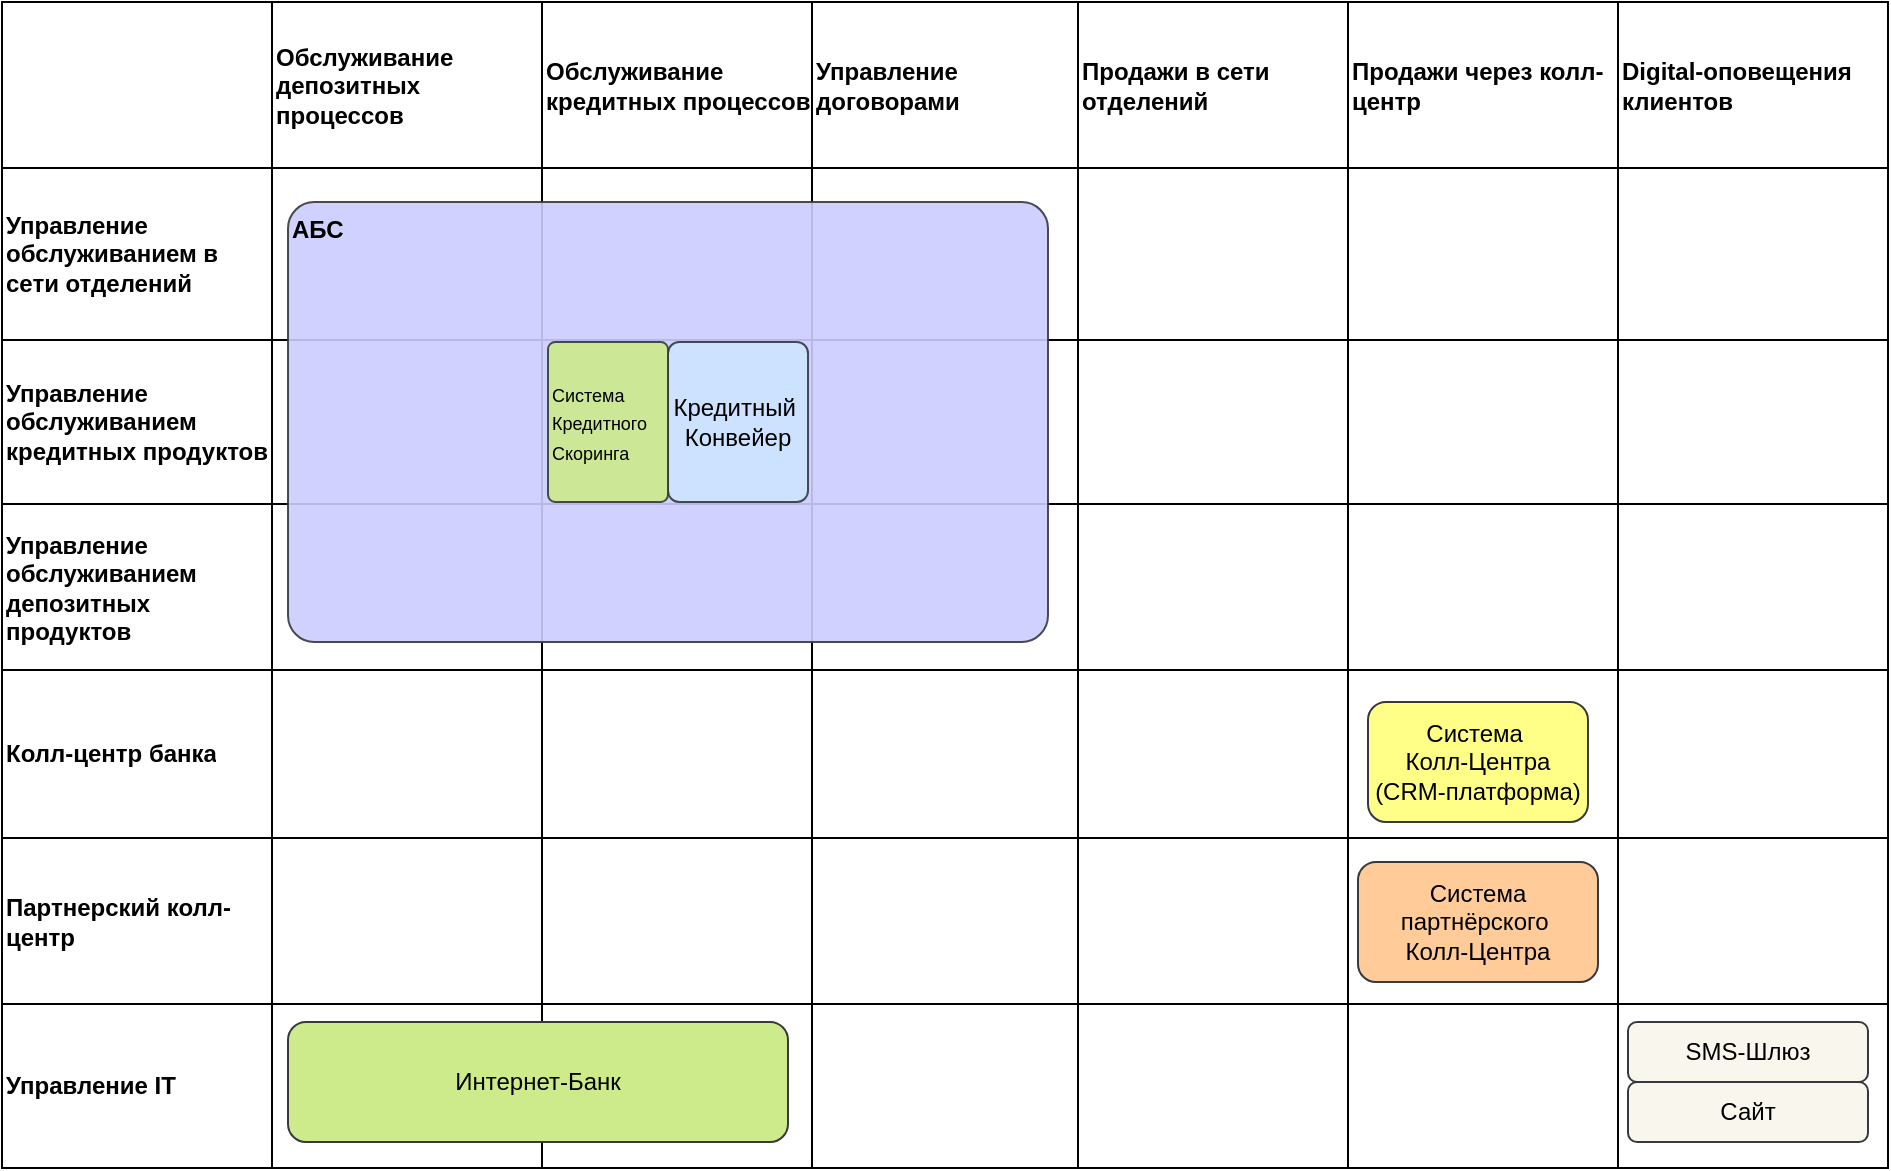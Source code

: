 <mxfile version="28.2.7" pages="4">
  <diagram name="Карта Ландшафта" id="a1n8Z5nJJei4RYB4BzO0">
    <mxGraphModel dx="1963" dy="2010" grid="1" gridSize="10" guides="1" tooltips="1" connect="1" arrows="1" fold="1" page="0" pageScale="1" pageWidth="827" pageHeight="1169" math="0" shadow="0">
      <root>
        <mxCell id="0" />
        <mxCell id="1" parent="0" />
        <mxCell id="JJGibH_L2kxskkHn2a-1-1" value="" style="shape=table;startSize=0;container=1;collapsible=0;childLayout=tableLayout;" vertex="1" parent="1">
          <mxGeometry x="177" y="-700" width="943" height="583" as="geometry" />
        </mxCell>
        <mxCell id="JJGibH_L2kxskkHn2a-1-2" value="" style="shape=tableRow;horizontal=0;startSize=0;swimlaneHead=0;swimlaneBody=0;strokeColor=inherit;top=0;left=0;bottom=0;right=0;collapsible=0;dropTarget=0;fillColor=none;points=[[0,0.5],[1,0.5]];portConstraint=eastwest;" vertex="1" parent="JJGibH_L2kxskkHn2a-1-1">
          <mxGeometry width="943" height="83" as="geometry" />
        </mxCell>
        <mxCell id="JJGibH_L2kxskkHn2a-1-3" value="" style="shape=partialRectangle;html=1;whiteSpace=wrap;connectable=0;strokeColor=inherit;overflow=hidden;fillColor=none;top=0;left=0;bottom=0;right=0;pointerEvents=1;" vertex="1" parent="JJGibH_L2kxskkHn2a-1-2">
          <mxGeometry width="135" height="83" as="geometry">
            <mxRectangle width="135" height="83" as="alternateBounds" />
          </mxGeometry>
        </mxCell>
        <mxCell id="JJGibH_L2kxskkHn2a-1-4" value="Обслуживание депозитных процессов" style="shape=partialRectangle;html=1;whiteSpace=wrap;connectable=0;strokeColor=inherit;overflow=hidden;fillColor=none;top=0;left=0;bottom=0;right=0;pointerEvents=1;align=left;fontStyle=1;fillStyle=solid;strokeWidth=1;perimeterSpacing=4;" vertex="1" parent="JJGibH_L2kxskkHn2a-1-2">
          <mxGeometry x="135" width="135" height="83" as="geometry">
            <mxRectangle width="135" height="83" as="alternateBounds" />
          </mxGeometry>
        </mxCell>
        <mxCell id="JJGibH_L2kxskkHn2a-1-5" value="Обслуживание кредитных процессов" style="shape=partialRectangle;html=1;whiteSpace=wrap;connectable=0;strokeColor=inherit;overflow=hidden;fillColor=none;top=0;left=0;bottom=0;right=0;pointerEvents=1;align=left;fontStyle=1;fillStyle=solid;strokeWidth=1;perimeterSpacing=4;" vertex="1" parent="JJGibH_L2kxskkHn2a-1-2">
          <mxGeometry x="270" width="135" height="83" as="geometry">
            <mxRectangle width="135" height="83" as="alternateBounds" />
          </mxGeometry>
        </mxCell>
        <mxCell id="JJGibH_L2kxskkHn2a-1-6" value="Управление договорами" style="shape=partialRectangle;html=1;whiteSpace=wrap;connectable=0;strokeColor=inherit;overflow=hidden;fillColor=none;top=0;left=0;bottom=0;right=0;pointerEvents=1;align=left;fontStyle=1;fillStyle=solid;strokeWidth=1;perimeterSpacing=4;" vertex="1" parent="JJGibH_L2kxskkHn2a-1-2">
          <mxGeometry x="405" width="133" height="83" as="geometry">
            <mxRectangle width="133" height="83" as="alternateBounds" />
          </mxGeometry>
        </mxCell>
        <mxCell id="JJGibH_L2kxskkHn2a-1-7" value="Продажи в сети отделений" style="shape=partialRectangle;html=1;whiteSpace=wrap;connectable=0;strokeColor=inherit;overflow=hidden;fillColor=none;top=0;left=0;bottom=0;right=0;pointerEvents=1;align=left;fontStyle=1;fillStyle=solid;strokeWidth=1;perimeterSpacing=4;" vertex="1" parent="JJGibH_L2kxskkHn2a-1-2">
          <mxGeometry x="538" width="135" height="83" as="geometry">
            <mxRectangle width="135" height="83" as="alternateBounds" />
          </mxGeometry>
        </mxCell>
        <mxCell id="JJGibH_L2kxskkHn2a-1-8" value="Продажи через колл-центр" style="shape=partialRectangle;html=1;whiteSpace=wrap;connectable=0;strokeColor=inherit;overflow=hidden;fillColor=none;top=0;left=0;bottom=0;right=0;pointerEvents=1;align=left;fontStyle=1;fillStyle=solid;strokeWidth=1;perimeterSpacing=4;" vertex="1" parent="JJGibH_L2kxskkHn2a-1-2">
          <mxGeometry x="673" width="135" height="83" as="geometry">
            <mxRectangle width="135" height="83" as="alternateBounds" />
          </mxGeometry>
        </mxCell>
        <mxCell id="JJGibH_L2kxskkHn2a-1-9" value="Digital-оповещения клиентов" style="shape=partialRectangle;html=1;whiteSpace=wrap;connectable=0;strokeColor=inherit;overflow=hidden;fillColor=none;top=0;left=0;bottom=0;right=0;pointerEvents=1;align=left;fontStyle=1;fillStyle=solid;strokeWidth=1;perimeterSpacing=4;" vertex="1" parent="JJGibH_L2kxskkHn2a-1-2">
          <mxGeometry x="808" width="135" height="83" as="geometry">
            <mxRectangle width="135" height="83" as="alternateBounds" />
          </mxGeometry>
        </mxCell>
        <mxCell id="JJGibH_L2kxskkHn2a-1-10" value="" style="shape=tableRow;horizontal=0;startSize=0;swimlaneHead=0;swimlaneBody=0;strokeColor=inherit;top=0;left=0;bottom=0;right=0;collapsible=0;dropTarget=0;fillColor=none;points=[[0,0.5],[1,0.5]];portConstraint=eastwest;" vertex="1" parent="JJGibH_L2kxskkHn2a-1-1">
          <mxGeometry y="83" width="943" height="86" as="geometry" />
        </mxCell>
        <mxCell id="JJGibH_L2kxskkHn2a-1-11" value="Управление обслуживанием в сети отделений&amp;nbsp;" style="shape=partialRectangle;html=1;whiteSpace=wrap;connectable=0;strokeColor=inherit;overflow=hidden;fillColor=none;top=0;left=0;bottom=0;right=0;pointerEvents=1;align=left;fontStyle=1" vertex="1" parent="JJGibH_L2kxskkHn2a-1-10">
          <mxGeometry width="135" height="86" as="geometry">
            <mxRectangle width="135" height="86" as="alternateBounds" />
          </mxGeometry>
        </mxCell>
        <mxCell id="JJGibH_L2kxskkHn2a-1-12" value="" style="shape=partialRectangle;html=1;whiteSpace=wrap;connectable=0;strokeColor=inherit;overflow=hidden;fillColor=none;top=0;left=0;bottom=0;right=0;pointerEvents=1;" vertex="1" parent="JJGibH_L2kxskkHn2a-1-10">
          <mxGeometry x="135" width="135" height="86" as="geometry">
            <mxRectangle width="135" height="86" as="alternateBounds" />
          </mxGeometry>
        </mxCell>
        <mxCell id="JJGibH_L2kxskkHn2a-1-13" value="" style="shape=partialRectangle;html=1;whiteSpace=wrap;connectable=0;strokeColor=inherit;overflow=hidden;fillColor=none;top=0;left=0;bottom=0;right=0;pointerEvents=1;" vertex="1" parent="JJGibH_L2kxskkHn2a-1-10">
          <mxGeometry x="270" width="135" height="86" as="geometry">
            <mxRectangle width="135" height="86" as="alternateBounds" />
          </mxGeometry>
        </mxCell>
        <mxCell id="JJGibH_L2kxskkHn2a-1-14" value="" style="shape=partialRectangle;html=1;whiteSpace=wrap;connectable=0;strokeColor=inherit;overflow=hidden;fillColor=none;top=0;left=0;bottom=0;right=0;pointerEvents=1;" vertex="1" parent="JJGibH_L2kxskkHn2a-1-10">
          <mxGeometry x="405" width="133" height="86" as="geometry">
            <mxRectangle width="133" height="86" as="alternateBounds" />
          </mxGeometry>
        </mxCell>
        <mxCell id="JJGibH_L2kxskkHn2a-1-15" value="" style="shape=partialRectangle;html=1;whiteSpace=wrap;connectable=0;strokeColor=inherit;overflow=hidden;fillColor=none;top=0;left=0;bottom=0;right=0;pointerEvents=1;" vertex="1" parent="JJGibH_L2kxskkHn2a-1-10">
          <mxGeometry x="538" width="135" height="86" as="geometry">
            <mxRectangle width="135" height="86" as="alternateBounds" />
          </mxGeometry>
        </mxCell>
        <mxCell id="JJGibH_L2kxskkHn2a-1-16" value="" style="shape=partialRectangle;html=1;whiteSpace=wrap;connectable=0;strokeColor=inherit;overflow=hidden;fillColor=none;top=0;left=0;bottom=0;right=0;pointerEvents=1;" vertex="1" parent="JJGibH_L2kxskkHn2a-1-10">
          <mxGeometry x="673" width="135" height="86" as="geometry">
            <mxRectangle width="135" height="86" as="alternateBounds" />
          </mxGeometry>
        </mxCell>
        <mxCell id="JJGibH_L2kxskkHn2a-1-17" value="" style="shape=partialRectangle;html=1;whiteSpace=wrap;connectable=0;strokeColor=inherit;overflow=hidden;fillColor=none;top=0;left=0;bottom=0;right=0;pointerEvents=1;" vertex="1" parent="JJGibH_L2kxskkHn2a-1-10">
          <mxGeometry x="808" width="135" height="86" as="geometry">
            <mxRectangle width="135" height="86" as="alternateBounds" />
          </mxGeometry>
        </mxCell>
        <mxCell id="JJGibH_L2kxskkHn2a-1-18" value="" style="shape=tableRow;horizontal=0;startSize=0;swimlaneHead=0;swimlaneBody=0;strokeColor=inherit;top=0;left=0;bottom=0;right=0;collapsible=0;dropTarget=0;fillColor=none;points=[[0,0.5],[1,0.5]];portConstraint=eastwest;" vertex="1" parent="JJGibH_L2kxskkHn2a-1-1">
          <mxGeometry y="169" width="943" height="82" as="geometry" />
        </mxCell>
        <mxCell id="JJGibH_L2kxskkHn2a-1-19" value="Управление обслуживанием кредитных продуктов" style="shape=partialRectangle;html=1;whiteSpace=wrap;connectable=0;strokeColor=inherit;overflow=hidden;fillColor=none;top=0;left=0;bottom=0;right=0;pointerEvents=1;align=left;fontStyle=1" vertex="1" parent="JJGibH_L2kxskkHn2a-1-18">
          <mxGeometry width="135" height="82" as="geometry">
            <mxRectangle width="135" height="82" as="alternateBounds" />
          </mxGeometry>
        </mxCell>
        <mxCell id="JJGibH_L2kxskkHn2a-1-20" value="" style="shape=partialRectangle;html=1;whiteSpace=wrap;connectable=0;strokeColor=inherit;overflow=hidden;fillColor=none;top=0;left=0;bottom=0;right=0;pointerEvents=1;" vertex="1" parent="JJGibH_L2kxskkHn2a-1-18">
          <mxGeometry x="135" width="135" height="82" as="geometry">
            <mxRectangle width="135" height="82" as="alternateBounds" />
          </mxGeometry>
        </mxCell>
        <mxCell id="JJGibH_L2kxskkHn2a-1-21" value="" style="shape=partialRectangle;html=1;whiteSpace=wrap;connectable=0;strokeColor=inherit;overflow=hidden;fillColor=none;top=0;left=0;bottom=0;right=0;pointerEvents=1;" vertex="1" parent="JJGibH_L2kxskkHn2a-1-18">
          <mxGeometry x="270" width="135" height="82" as="geometry">
            <mxRectangle width="135" height="82" as="alternateBounds" />
          </mxGeometry>
        </mxCell>
        <mxCell id="JJGibH_L2kxskkHn2a-1-22" value="" style="shape=partialRectangle;html=1;whiteSpace=wrap;connectable=0;strokeColor=inherit;overflow=hidden;fillColor=none;top=0;left=0;bottom=0;right=0;pointerEvents=1;" vertex="1" parent="JJGibH_L2kxskkHn2a-1-18">
          <mxGeometry x="405" width="133" height="82" as="geometry">
            <mxRectangle width="133" height="82" as="alternateBounds" />
          </mxGeometry>
        </mxCell>
        <mxCell id="JJGibH_L2kxskkHn2a-1-23" value="" style="shape=partialRectangle;html=1;whiteSpace=wrap;connectable=0;strokeColor=inherit;overflow=hidden;fillColor=none;top=0;left=0;bottom=0;right=0;pointerEvents=1;" vertex="1" parent="JJGibH_L2kxskkHn2a-1-18">
          <mxGeometry x="538" width="135" height="82" as="geometry">
            <mxRectangle width="135" height="82" as="alternateBounds" />
          </mxGeometry>
        </mxCell>
        <mxCell id="JJGibH_L2kxskkHn2a-1-24" value="" style="shape=partialRectangle;html=1;whiteSpace=wrap;connectable=0;strokeColor=inherit;overflow=hidden;fillColor=none;top=0;left=0;bottom=0;right=0;pointerEvents=1;" vertex="1" parent="JJGibH_L2kxskkHn2a-1-18">
          <mxGeometry x="673" width="135" height="82" as="geometry">
            <mxRectangle width="135" height="82" as="alternateBounds" />
          </mxGeometry>
        </mxCell>
        <mxCell id="JJGibH_L2kxskkHn2a-1-25" value="" style="shape=partialRectangle;html=1;whiteSpace=wrap;connectable=0;strokeColor=inherit;overflow=hidden;fillColor=none;top=0;left=0;bottom=0;right=0;pointerEvents=1;" vertex="1" parent="JJGibH_L2kxskkHn2a-1-18">
          <mxGeometry x="808" width="135" height="82" as="geometry">
            <mxRectangle width="135" height="82" as="alternateBounds" />
          </mxGeometry>
        </mxCell>
        <mxCell id="JJGibH_L2kxskkHn2a-1-26" value="" style="shape=tableRow;horizontal=0;startSize=0;swimlaneHead=0;swimlaneBody=0;strokeColor=inherit;top=0;left=0;bottom=0;right=0;collapsible=0;dropTarget=0;fillColor=none;points=[[0,0.5],[1,0.5]];portConstraint=eastwest;" vertex="1" parent="JJGibH_L2kxskkHn2a-1-1">
          <mxGeometry y="251" width="943" height="83" as="geometry" />
        </mxCell>
        <mxCell id="JJGibH_L2kxskkHn2a-1-27" value="Управление обслуживанием депозитных продуктов" style="shape=partialRectangle;html=1;whiteSpace=wrap;connectable=0;strokeColor=inherit;overflow=hidden;fillColor=none;top=0;left=0;bottom=0;right=0;pointerEvents=1;align=left;fontStyle=1" vertex="1" parent="JJGibH_L2kxskkHn2a-1-26">
          <mxGeometry width="135" height="83" as="geometry">
            <mxRectangle width="135" height="83" as="alternateBounds" />
          </mxGeometry>
        </mxCell>
        <mxCell id="JJGibH_L2kxskkHn2a-1-28" value="" style="shape=partialRectangle;html=1;whiteSpace=wrap;connectable=0;strokeColor=inherit;overflow=hidden;fillColor=none;top=0;left=0;bottom=0;right=0;pointerEvents=1;" vertex="1" parent="JJGibH_L2kxskkHn2a-1-26">
          <mxGeometry x="135" width="135" height="83" as="geometry">
            <mxRectangle width="135" height="83" as="alternateBounds" />
          </mxGeometry>
        </mxCell>
        <mxCell id="JJGibH_L2kxskkHn2a-1-29" value="" style="shape=partialRectangle;html=1;whiteSpace=wrap;connectable=0;strokeColor=inherit;overflow=hidden;fillColor=none;top=0;left=0;bottom=0;right=0;pointerEvents=1;" vertex="1" parent="JJGibH_L2kxskkHn2a-1-26">
          <mxGeometry x="270" width="135" height="83" as="geometry">
            <mxRectangle width="135" height="83" as="alternateBounds" />
          </mxGeometry>
        </mxCell>
        <mxCell id="JJGibH_L2kxskkHn2a-1-30" value="" style="shape=partialRectangle;html=1;whiteSpace=wrap;connectable=0;strokeColor=inherit;overflow=hidden;fillColor=none;top=0;left=0;bottom=0;right=0;pointerEvents=1;" vertex="1" parent="JJGibH_L2kxskkHn2a-1-26">
          <mxGeometry x="405" width="133" height="83" as="geometry">
            <mxRectangle width="133" height="83" as="alternateBounds" />
          </mxGeometry>
        </mxCell>
        <mxCell id="JJGibH_L2kxskkHn2a-1-31" value="" style="shape=partialRectangle;html=1;whiteSpace=wrap;connectable=0;strokeColor=inherit;overflow=hidden;fillColor=none;top=0;left=0;bottom=0;right=0;pointerEvents=1;" vertex="1" parent="JJGibH_L2kxskkHn2a-1-26">
          <mxGeometry x="538" width="135" height="83" as="geometry">
            <mxRectangle width="135" height="83" as="alternateBounds" />
          </mxGeometry>
        </mxCell>
        <mxCell id="JJGibH_L2kxskkHn2a-1-32" value="" style="shape=partialRectangle;html=1;whiteSpace=wrap;connectable=0;strokeColor=inherit;overflow=hidden;fillColor=none;top=0;left=0;bottom=0;right=0;pointerEvents=1;" vertex="1" parent="JJGibH_L2kxskkHn2a-1-26">
          <mxGeometry x="673" width="135" height="83" as="geometry">
            <mxRectangle width="135" height="83" as="alternateBounds" />
          </mxGeometry>
        </mxCell>
        <mxCell id="JJGibH_L2kxskkHn2a-1-33" value="" style="shape=partialRectangle;html=1;whiteSpace=wrap;connectable=0;strokeColor=inherit;overflow=hidden;fillColor=none;top=0;left=0;bottom=0;right=0;pointerEvents=1;" vertex="1" parent="JJGibH_L2kxskkHn2a-1-26">
          <mxGeometry x="808" width="135" height="83" as="geometry">
            <mxRectangle width="135" height="83" as="alternateBounds" />
          </mxGeometry>
        </mxCell>
        <mxCell id="JJGibH_L2kxskkHn2a-1-34" value="" style="shape=tableRow;horizontal=0;startSize=0;swimlaneHead=0;swimlaneBody=0;strokeColor=inherit;top=0;left=0;bottom=0;right=0;collapsible=0;dropTarget=0;fillColor=none;points=[[0,0.5],[1,0.5]];portConstraint=eastwest;" vertex="1" parent="JJGibH_L2kxskkHn2a-1-1">
          <mxGeometry y="334" width="943" height="84" as="geometry" />
        </mxCell>
        <mxCell id="JJGibH_L2kxskkHn2a-1-35" value="Колл-центр банка" style="shape=partialRectangle;html=1;whiteSpace=wrap;connectable=0;strokeColor=inherit;overflow=hidden;fillColor=none;top=0;left=0;bottom=0;right=0;pointerEvents=1;align=left;fontStyle=1" vertex="1" parent="JJGibH_L2kxskkHn2a-1-34">
          <mxGeometry width="135" height="84" as="geometry">
            <mxRectangle width="135" height="84" as="alternateBounds" />
          </mxGeometry>
        </mxCell>
        <mxCell id="JJGibH_L2kxskkHn2a-1-36" value="" style="shape=partialRectangle;html=1;whiteSpace=wrap;connectable=0;strokeColor=inherit;overflow=hidden;fillColor=none;top=0;left=0;bottom=0;right=0;pointerEvents=1;" vertex="1" parent="JJGibH_L2kxskkHn2a-1-34">
          <mxGeometry x="135" width="135" height="84" as="geometry">
            <mxRectangle width="135" height="84" as="alternateBounds" />
          </mxGeometry>
        </mxCell>
        <mxCell id="JJGibH_L2kxskkHn2a-1-37" value="" style="shape=partialRectangle;html=1;whiteSpace=wrap;connectable=0;strokeColor=inherit;overflow=hidden;fillColor=none;top=0;left=0;bottom=0;right=0;pointerEvents=1;" vertex="1" parent="JJGibH_L2kxskkHn2a-1-34">
          <mxGeometry x="270" width="135" height="84" as="geometry">
            <mxRectangle width="135" height="84" as="alternateBounds" />
          </mxGeometry>
        </mxCell>
        <mxCell id="JJGibH_L2kxskkHn2a-1-38" value="" style="shape=partialRectangle;html=1;whiteSpace=wrap;connectable=0;strokeColor=inherit;overflow=hidden;fillColor=none;top=0;left=0;bottom=0;right=0;pointerEvents=1;" vertex="1" parent="JJGibH_L2kxskkHn2a-1-34">
          <mxGeometry x="405" width="133" height="84" as="geometry">
            <mxRectangle width="133" height="84" as="alternateBounds" />
          </mxGeometry>
        </mxCell>
        <mxCell id="JJGibH_L2kxskkHn2a-1-39" value="" style="shape=partialRectangle;html=1;whiteSpace=wrap;connectable=0;strokeColor=inherit;overflow=hidden;fillColor=none;top=0;left=0;bottom=0;right=0;pointerEvents=1;" vertex="1" parent="JJGibH_L2kxskkHn2a-1-34">
          <mxGeometry x="538" width="135" height="84" as="geometry">
            <mxRectangle width="135" height="84" as="alternateBounds" />
          </mxGeometry>
        </mxCell>
        <mxCell id="JJGibH_L2kxskkHn2a-1-40" value="" style="shape=partialRectangle;html=1;whiteSpace=wrap;connectable=0;strokeColor=inherit;overflow=hidden;fillColor=none;top=0;left=0;bottom=0;right=0;pointerEvents=1;" vertex="1" parent="JJGibH_L2kxskkHn2a-1-34">
          <mxGeometry x="673" width="135" height="84" as="geometry">
            <mxRectangle width="135" height="84" as="alternateBounds" />
          </mxGeometry>
        </mxCell>
        <mxCell id="JJGibH_L2kxskkHn2a-1-41" value="" style="shape=partialRectangle;html=1;whiteSpace=wrap;connectable=0;strokeColor=inherit;overflow=hidden;fillColor=none;top=0;left=0;bottom=0;right=0;pointerEvents=1;" vertex="1" parent="JJGibH_L2kxskkHn2a-1-34">
          <mxGeometry x="808" width="135" height="84" as="geometry">
            <mxRectangle width="135" height="84" as="alternateBounds" />
          </mxGeometry>
        </mxCell>
        <mxCell id="JJGibH_L2kxskkHn2a-1-42" value="" style="shape=tableRow;horizontal=0;startSize=0;swimlaneHead=0;swimlaneBody=0;strokeColor=inherit;top=0;left=0;bottom=0;right=0;collapsible=0;dropTarget=0;fillColor=none;points=[[0,0.5],[1,0.5]];portConstraint=eastwest;" vertex="1" parent="JJGibH_L2kxskkHn2a-1-1">
          <mxGeometry y="418" width="943" height="83" as="geometry" />
        </mxCell>
        <mxCell id="JJGibH_L2kxskkHn2a-1-43" value="Партнерский колл-центр" style="shape=partialRectangle;html=1;whiteSpace=wrap;connectable=0;strokeColor=inherit;overflow=hidden;fillColor=none;top=0;left=0;bottom=0;right=0;pointerEvents=1;align=left;fontStyle=1" vertex="1" parent="JJGibH_L2kxskkHn2a-1-42">
          <mxGeometry width="135" height="83" as="geometry">
            <mxRectangle width="135" height="83" as="alternateBounds" />
          </mxGeometry>
        </mxCell>
        <mxCell id="JJGibH_L2kxskkHn2a-1-44" value="" style="shape=partialRectangle;html=1;whiteSpace=wrap;connectable=0;strokeColor=inherit;overflow=hidden;fillColor=none;top=0;left=0;bottom=0;right=0;pointerEvents=1;" vertex="1" parent="JJGibH_L2kxskkHn2a-1-42">
          <mxGeometry x="135" width="135" height="83" as="geometry">
            <mxRectangle width="135" height="83" as="alternateBounds" />
          </mxGeometry>
        </mxCell>
        <mxCell id="JJGibH_L2kxskkHn2a-1-45" value="" style="shape=partialRectangle;html=1;whiteSpace=wrap;connectable=0;strokeColor=inherit;overflow=hidden;fillColor=none;top=0;left=0;bottom=0;right=0;pointerEvents=1;" vertex="1" parent="JJGibH_L2kxskkHn2a-1-42">
          <mxGeometry x="270" width="135" height="83" as="geometry">
            <mxRectangle width="135" height="83" as="alternateBounds" />
          </mxGeometry>
        </mxCell>
        <mxCell id="JJGibH_L2kxskkHn2a-1-46" value="" style="shape=partialRectangle;html=1;whiteSpace=wrap;connectable=0;strokeColor=inherit;overflow=hidden;fillColor=none;top=0;left=0;bottom=0;right=0;pointerEvents=1;" vertex="1" parent="JJGibH_L2kxskkHn2a-1-42">
          <mxGeometry x="405" width="133" height="83" as="geometry">
            <mxRectangle width="133" height="83" as="alternateBounds" />
          </mxGeometry>
        </mxCell>
        <mxCell id="JJGibH_L2kxskkHn2a-1-47" value="" style="shape=partialRectangle;html=1;whiteSpace=wrap;connectable=0;strokeColor=inherit;overflow=hidden;fillColor=none;top=0;left=0;bottom=0;right=0;pointerEvents=1;" vertex="1" parent="JJGibH_L2kxskkHn2a-1-42">
          <mxGeometry x="538" width="135" height="83" as="geometry">
            <mxRectangle width="135" height="83" as="alternateBounds" />
          </mxGeometry>
        </mxCell>
        <mxCell id="JJGibH_L2kxskkHn2a-1-48" value="" style="shape=partialRectangle;html=1;whiteSpace=wrap;connectable=0;strokeColor=inherit;overflow=hidden;fillColor=none;top=0;left=0;bottom=0;right=0;pointerEvents=1;" vertex="1" parent="JJGibH_L2kxskkHn2a-1-42">
          <mxGeometry x="673" width="135" height="83" as="geometry">
            <mxRectangle width="135" height="83" as="alternateBounds" />
          </mxGeometry>
        </mxCell>
        <mxCell id="JJGibH_L2kxskkHn2a-1-49" value="" style="shape=partialRectangle;html=1;whiteSpace=wrap;connectable=0;strokeColor=inherit;overflow=hidden;fillColor=none;top=0;left=0;bottom=0;right=0;pointerEvents=1;" vertex="1" parent="JJGibH_L2kxskkHn2a-1-42">
          <mxGeometry x="808" width="135" height="83" as="geometry">
            <mxRectangle width="135" height="83" as="alternateBounds" />
          </mxGeometry>
        </mxCell>
        <mxCell id="JJGibH_L2kxskkHn2a-1-50" value="" style="shape=tableRow;horizontal=0;startSize=0;swimlaneHead=0;swimlaneBody=0;strokeColor=inherit;top=0;left=0;bottom=0;right=0;collapsible=0;dropTarget=0;fillColor=none;points=[[0,0.5],[1,0.5]];portConstraint=eastwest;" vertex="1" parent="JJGibH_L2kxskkHn2a-1-1">
          <mxGeometry y="501" width="943" height="82" as="geometry" />
        </mxCell>
        <mxCell id="JJGibH_L2kxskkHn2a-1-51" value="Управление IT" style="shape=partialRectangle;html=1;whiteSpace=wrap;connectable=0;strokeColor=inherit;overflow=hidden;fillColor=none;top=0;left=0;bottom=0;right=0;pointerEvents=1;fontStyle=1;align=left;" vertex="1" parent="JJGibH_L2kxskkHn2a-1-50">
          <mxGeometry width="135" height="82" as="geometry">
            <mxRectangle width="135" height="82" as="alternateBounds" />
          </mxGeometry>
        </mxCell>
        <mxCell id="JJGibH_L2kxskkHn2a-1-52" value="" style="shape=partialRectangle;html=1;whiteSpace=wrap;connectable=0;strokeColor=inherit;overflow=hidden;fillColor=none;top=0;left=0;bottom=0;right=0;pointerEvents=1;" vertex="1" parent="JJGibH_L2kxskkHn2a-1-50">
          <mxGeometry x="135" width="135" height="82" as="geometry">
            <mxRectangle width="135" height="82" as="alternateBounds" />
          </mxGeometry>
        </mxCell>
        <mxCell id="JJGibH_L2kxskkHn2a-1-53" value="" style="shape=partialRectangle;html=1;whiteSpace=wrap;connectable=0;strokeColor=inherit;overflow=hidden;fillColor=none;top=0;left=0;bottom=0;right=0;pointerEvents=1;" vertex="1" parent="JJGibH_L2kxskkHn2a-1-50">
          <mxGeometry x="270" width="135" height="82" as="geometry">
            <mxRectangle width="135" height="82" as="alternateBounds" />
          </mxGeometry>
        </mxCell>
        <mxCell id="JJGibH_L2kxskkHn2a-1-54" value="" style="shape=partialRectangle;html=1;whiteSpace=wrap;connectable=0;strokeColor=inherit;overflow=hidden;fillColor=none;top=0;left=0;bottom=0;right=0;pointerEvents=1;" vertex="1" parent="JJGibH_L2kxskkHn2a-1-50">
          <mxGeometry x="405" width="133" height="82" as="geometry">
            <mxRectangle width="133" height="82" as="alternateBounds" />
          </mxGeometry>
        </mxCell>
        <mxCell id="JJGibH_L2kxskkHn2a-1-55" value="" style="shape=partialRectangle;html=1;whiteSpace=wrap;connectable=0;strokeColor=inherit;overflow=hidden;fillColor=none;top=0;left=0;bottom=0;right=0;pointerEvents=1;" vertex="1" parent="JJGibH_L2kxskkHn2a-1-50">
          <mxGeometry x="538" width="135" height="82" as="geometry">
            <mxRectangle width="135" height="82" as="alternateBounds" />
          </mxGeometry>
        </mxCell>
        <mxCell id="JJGibH_L2kxskkHn2a-1-56" value="" style="shape=partialRectangle;html=1;whiteSpace=wrap;connectable=0;strokeColor=inherit;overflow=hidden;fillColor=none;top=0;left=0;bottom=0;right=0;pointerEvents=1;" vertex="1" parent="JJGibH_L2kxskkHn2a-1-50">
          <mxGeometry x="673" width="135" height="82" as="geometry">
            <mxRectangle width="135" height="82" as="alternateBounds" />
          </mxGeometry>
        </mxCell>
        <mxCell id="JJGibH_L2kxskkHn2a-1-57" value="" style="shape=partialRectangle;html=1;whiteSpace=wrap;connectable=0;strokeColor=inherit;overflow=hidden;fillColor=none;top=0;left=0;bottom=0;right=0;pointerEvents=1;" vertex="1" parent="JJGibH_L2kxskkHn2a-1-50">
          <mxGeometry x="808" width="135" height="82" as="geometry">
            <mxRectangle width="135" height="82" as="alternateBounds" />
          </mxGeometry>
        </mxCell>
        <mxCell id="TnK7bsoOY-1ZkTmlAMAq-17" value="&lt;div&gt;&lt;span style=&quot;background-color: transparent; color: light-dark(rgb(0, 0, 0), rgb(255, 255, 255));&quot;&gt;АБС&lt;/span&gt;&lt;/div&gt;" style="rounded=1;whiteSpace=wrap;html=1;fillColor=#CCCCFF;strokeColor=#36393d;arcSize=6;align=left;verticalAlign=top;fontStyle=1;opacity=90;" parent="1" vertex="1">
          <mxGeometry x="320" y="-600" width="380" height="220" as="geometry" />
        </mxCell>
        <mxCell id="TnK7bsoOY-1ZkTmlAMAq-16" value="Интернет-Банк" style="rounded=1;whiteSpace=wrap;html=1;fillColor=#cdeb8b;strokeColor=#36393d;" parent="1" vertex="1">
          <mxGeometry x="320" y="-190" width="250" height="60" as="geometry" />
        </mxCell>
        <mxCell id="TnK7bsoOY-1ZkTmlAMAq-18" value="Система&amp;nbsp;&lt;div&gt;Колл-Центра&lt;/div&gt;&lt;div&gt;(CRM-платформа)&lt;/div&gt;" style="rounded=1;whiteSpace=wrap;html=1;fillColor=#ffff88;strokeColor=#36393d;" parent="1" vertex="1">
          <mxGeometry x="860" y="-350" width="110" height="60" as="geometry" />
        </mxCell>
        <mxCell id="TnK7bsoOY-1ZkTmlAMAq-19" value="Система партнёрского&amp;nbsp;&lt;div&gt;Колл-Центра&lt;/div&gt;" style="rounded=1;whiteSpace=wrap;html=1;fillColor=#ffcc99;strokeColor=#36393d;" parent="1" vertex="1">
          <mxGeometry x="855" y="-270" width="120" height="60" as="geometry" />
        </mxCell>
        <mxCell id="TnK7bsoOY-1ZkTmlAMAq-20" value="Сайт" style="rounded=1;whiteSpace=wrap;html=1;fillColor=#f9f7ed;strokeColor=#36393d;" parent="1" vertex="1">
          <mxGeometry x="990" y="-160" width="120" height="30" as="geometry" />
        </mxCell>
        <mxCell id="sXo0PPdfJT-B6OtaPZ35-1" value="Кредитный&amp;nbsp;&lt;div&gt;Конвейер&lt;/div&gt;" style="rounded=1;whiteSpace=wrap;html=1;fillColor=#cce5ff;strokeColor=#36393d;verticalAlign=middle;arcSize=8;opacity=90;" parent="1" vertex="1">
          <mxGeometry x="510" y="-530" width="70" height="80" as="geometry" />
        </mxCell>
        <mxCell id="sXo0PPdfJT-B6OtaPZ35-2" value="&lt;font style=&quot;font-size: 9px;&quot;&gt;Система&amp;nbsp;&lt;/font&gt;&lt;div&gt;&lt;span style=&quot;font-size: 9px; background-color: transparent; color: light-dark(rgb(0, 0, 0), rgb(255, 255, 255));&quot;&gt;Кредитного&amp;nbsp;&lt;/span&gt;&lt;div&gt;&lt;span style=&quot;font-size: 9px; background-color: transparent; color: light-dark(rgb(0, 0, 0), rgb(255, 255, 255));&quot;&gt;Скоринга&lt;/span&gt;&lt;/div&gt;&lt;/div&gt;" style="rounded=1;whiteSpace=wrap;html=1;fillColor=#cdeb8b;strokeColor=#36393d;align=left;verticalAlign=middle;arcSize=6;fontFamily=Helvetica;fontSize=12;opacity=90;" parent="1" vertex="1">
          <mxGeometry x="450" y="-530" width="60" height="80" as="geometry" />
        </mxCell>
        <mxCell id="JJGibH_L2kxskkHn2a-1-66" value="SMS-Шлюз" style="rounded=1;whiteSpace=wrap;html=1;fillColor=#f9f7ed;strokeColor=#36393d;" vertex="1" parent="1">
          <mxGeometry x="990" y="-190" width="120" height="30" as="geometry" />
        </mxCell>
      </root>
    </mxGraphModel>
  </diagram>
  <diagram id="Ur85afss2YsHlaBboaQQ" name="Процесс депозита">
    <mxGraphModel dx="2630" dy="2152" grid="1" gridSize="10" guides="1" tooltips="1" connect="1" arrows="1" fold="1" page="1" pageScale="1" pageWidth="827" pageHeight="1169" math="0" shadow="0">
      <root>
        <mxCell id="0" />
        <mxCell id="1" parent="0" />
        <mxCell id="tBQm3VWDarHoUwVanacg-11" value="" style="edgeStyle=orthogonalEdgeStyle;rounded=0;orthogonalLoop=1;jettySize=auto;html=1;" parent="1" source="tBQm3VWDarHoUwVanacg-1" target="tBQm3VWDarHoUwVanacg-8" edge="1">
          <mxGeometry relative="1" as="geometry" />
        </mxCell>
        <mxCell id="oymGjMMJbXX4UIxGpSMe-8" value="" style="edgeStyle=orthogonalEdgeStyle;rounded=0;orthogonalLoop=1;jettySize=auto;html=1;endArrow=none;startFill=0;entryX=0;entryY=0.5;entryDx=0;entryDy=0;" edge="1" parent="1" source="tBQm3VWDarHoUwVanacg-1" target="tBQm3VWDarHoUwVanacg-2">
          <mxGeometry relative="1" as="geometry" />
        </mxCell>
        <mxCell id="tBQm3VWDarHoUwVanacg-1" value="Подать заявления в отделении" style="rounded=1;whiteSpace=wrap;html=1;fillColor=#cdeb8b;strokeColor=#36393d;" parent="1" vertex="1">
          <mxGeometry x="250" y="210" width="130" height="70" as="geometry" />
        </mxCell>
        <mxCell id="kcjHe6GxCYqUQqjvJU7t-18" style="edgeStyle=orthogonalEdgeStyle;rounded=0;orthogonalLoop=1;jettySize=auto;html=1;exitX=0;exitY=0.5;exitDx=0;exitDy=0;entryX=1;entryY=0.5;entryDx=0;entryDy=0;endArrow=none;startFill=0;" edge="1" parent="1" source="tBQm3VWDarHoUwVanacg-2" target="aXkiJsGDufycmlbBGkAK-7">
          <mxGeometry relative="1" as="geometry" />
        </mxCell>
        <mxCell id="tBQm3VWDarHoUwVanacg-2" value="Клиент" style="ellipse;whiteSpace=wrap;html=1;fillColor=#ffff88;strokeColor=#36393d;" parent="1" vertex="1">
          <mxGeometry x="425" y="70" width="120" height="80" as="geometry" />
        </mxCell>
        <mxCell id="tBQm3VWDarHoUwVanacg-10" value="" style="edgeStyle=orthogonalEdgeStyle;rounded=0;orthogonalLoop=1;jettySize=auto;html=1;" parent="1" source="tBQm3VWDarHoUwVanacg-5" target="tBQm3VWDarHoUwVanacg-1" edge="1">
          <mxGeometry relative="1" as="geometry" />
        </mxCell>
        <mxCell id="tBQm3VWDarHoUwVanacg-5" value="Клиент приходит в отделение" style="shape=hexagon;perimeter=hexagonPerimeter2;whiteSpace=wrap;html=1;fixedSize=1;size=10;fillColor=#ffcccc;strokeColor=#36393d;" parent="1" vertex="1">
          <mxGeometry x="250" y="90" width="130" height="70" as="geometry" />
        </mxCell>
        <mxCell id="tBQm3VWDarHoUwVanacg-7" value="Сотрудник депозитного управления" style="ellipse;whiteSpace=wrap;html=1;fillColor=#ffff88;strokeColor=#36393d;" parent="1" vertex="1">
          <mxGeometry x="60" y="239.5" width="120" height="80" as="geometry" />
        </mxCell>
        <mxCell id="tBQm3VWDarHoUwVanacg-12" value="" style="edgeStyle=orthogonalEdgeStyle;rounded=0;orthogonalLoop=1;jettySize=auto;html=1;entryX=0.5;entryY=0;entryDx=0;entryDy=0;" parent="1" source="tBQm3VWDarHoUwVanacg-8" target="tBQm3VWDarHoUwVanacg-9" edge="1">
          <mxGeometry relative="1" as="geometry" />
        </mxCell>
        <mxCell id="tBQm3VWDarHoUwVanacg-8" value="Заявление попадает&amp;nbsp;&lt;div&gt;в обработку&amp;nbsp;&lt;/div&gt;" style="shape=hexagon;perimeter=hexagonPerimeter2;whiteSpace=wrap;html=1;fixedSize=1;size=10;fillColor=#ffcccc;strokeColor=#36393d;" parent="1" vertex="1">
          <mxGeometry x="250" y="330" width="130" height="70" as="geometry" />
        </mxCell>
        <mxCell id="tBQm3VWDarHoUwVanacg-13" style="edgeStyle=orthogonalEdgeStyle;rounded=0;orthogonalLoop=1;jettySize=auto;html=1;entryX=0;entryY=0.5;entryDx=0;entryDy=0;endArrow=none;endFill=0;exitX=1;exitY=0.5;exitDx=0;exitDy=0;" parent="1" source="aXkiJsGDufycmlbBGkAK-23" target="tBQm3VWDarHoUwVanacg-7" edge="1">
          <mxGeometry relative="1" as="geometry">
            <mxPoint x="600" y="744.5" as="sourcePoint" />
          </mxGeometry>
        </mxCell>
        <mxCell id="oymGjMMJbXX4UIxGpSMe-5" value="" style="edgeStyle=orthogonalEdgeStyle;rounded=0;orthogonalLoop=1;jettySize=auto;html=1;entryX=0.5;entryY=0;entryDx=0;entryDy=0;" edge="1" parent="1" source="tBQm3VWDarHoUwVanacg-9" target="oymGjMMJbXX4UIxGpSMe-7">
          <mxGeometry relative="1" as="geometry">
            <mxPoint x="315" y="560" as="targetPoint" />
          </mxGeometry>
        </mxCell>
        <mxCell id="kcjHe6GxCYqUQqjvJU7t-17" style="edgeStyle=orthogonalEdgeStyle;rounded=0;orthogonalLoop=1;jettySize=auto;html=1;exitX=1;exitY=0.5;exitDx=0;exitDy=0;entryX=0;entryY=0.5;entryDx=0;entryDy=0;endArrow=none;startFill=0;" edge="1" parent="1" source="tBQm3VWDarHoUwVanacg-9" target="kcjHe6GxCYqUQqjvJU7t-16">
          <mxGeometry relative="1" as="geometry" />
        </mxCell>
        <mxCell id="tBQm3VWDarHoUwVanacg-9" value="Получение ставки&lt;div&gt;для клиента&lt;/div&gt;" style="rounded=1;whiteSpace=wrap;html=1;fillColor=#cdeb8b;strokeColor=#36393d;" parent="1" vertex="1">
          <mxGeometry x="250" y="450" width="130" height="70" as="geometry" />
        </mxCell>
        <mxCell id="oymGjMMJbXX4UIxGpSMe-10" style="edgeStyle=orthogonalEdgeStyle;rounded=0;orthogonalLoop=1;jettySize=auto;html=1;exitX=0;exitY=0.5;exitDx=0;exitDy=0;entryX=0.5;entryY=0;entryDx=0;entryDy=0;" edge="1" parent="1" source="oymGjMMJbXX4UIxGpSMe-7" target="oymGjMMJbXX4UIxGpSMe-9">
          <mxGeometry relative="1" as="geometry" />
        </mxCell>
        <mxCell id="oymGjMMJbXX4UIxGpSMe-12" style="edgeStyle=orthogonalEdgeStyle;rounded=0;orthogonalLoop=1;jettySize=auto;html=1;exitX=1;exitY=0.5;exitDx=0;exitDy=0;entryX=0.5;entryY=0;entryDx=0;entryDy=0;" edge="1" parent="1" source="oymGjMMJbXX4UIxGpSMe-7" target="oymGjMMJbXX4UIxGpSMe-11">
          <mxGeometry relative="1" as="geometry" />
        </mxCell>
        <mxCell id="oymGjMMJbXX4UIxGpSMe-7" value="OR" style="ellipse;whiteSpace=wrap;html=1;aspect=fixed;" vertex="1" parent="1">
          <mxGeometry x="295" y="564.5" width="40" height="40" as="geometry" />
        </mxCell>
        <mxCell id="aXkiJsGDufycmlbBGkAK-2" style="edgeStyle=orthogonalEdgeStyle;rounded=0;orthogonalLoop=1;jettySize=auto;html=1;exitX=0.5;exitY=1;exitDx=0;exitDy=0;entryX=0.5;entryY=0;entryDx=0;entryDy=0;" edge="1" parent="1" source="oymGjMMJbXX4UIxGpSMe-9" target="aXkiJsGDufycmlbBGkAK-1">
          <mxGeometry relative="1" as="geometry" />
        </mxCell>
        <mxCell id="oymGjMMJbXX4UIxGpSMe-9" value="Был звонок от клиента в колл-центр" style="shape=hexagon;perimeter=hexagonPerimeter2;whiteSpace=wrap;html=1;fixedSize=1;size=10;fillColor=#ffcccc;strokeColor=#36393d;" vertex="1" parent="1">
          <mxGeometry x="90" y="640" width="130" height="70" as="geometry" />
        </mxCell>
        <mxCell id="aXkiJsGDufycmlbBGkAK-4" style="edgeStyle=orthogonalEdgeStyle;rounded=0;orthogonalLoop=1;jettySize=auto;html=1;exitX=0.5;exitY=1;exitDx=0;exitDy=0;entryX=0.5;entryY=0;entryDx=0;entryDy=0;" edge="1" parent="1" source="oymGjMMJbXX4UIxGpSMe-11" target="aXkiJsGDufycmlbBGkAK-3">
          <mxGeometry relative="1" as="geometry" />
        </mxCell>
        <mxCell id="oymGjMMJbXX4UIxGpSMe-11" value="Не было звонка от клиента в колл-центр" style="shape=hexagon;perimeter=hexagonPerimeter2;whiteSpace=wrap;html=1;fixedSize=1;size=10;fillColor=#ffcccc;strokeColor=#36393d;" vertex="1" parent="1">
          <mxGeometry x="420" y="640" width="130" height="70" as="geometry" />
        </mxCell>
        <mxCell id="aXkiJsGDufycmlbBGkAK-1" value="Получение посчитаной ставки из системы" style="rounded=1;whiteSpace=wrap;html=1;fillColor=#cdeb8b;strokeColor=#36393d;" vertex="1" parent="1">
          <mxGeometry x="90" y="760" width="130" height="70" as="geometry" />
        </mxCell>
        <mxCell id="kcjHe6GxCYqUQqjvJU7t-8" value="" style="edgeStyle=orthogonalEdgeStyle;rounded=0;orthogonalLoop=1;jettySize=auto;html=1;" edge="1" parent="1" source="aXkiJsGDufycmlbBGkAK-3" target="kcjHe6GxCYqUQqjvJU7t-3">
          <mxGeometry relative="1" as="geometry" />
        </mxCell>
        <mxCell id="aXkiJsGDufycmlbBGkAK-3" value="Запрос ставки в бэк-офисе" style="rounded=1;whiteSpace=wrap;html=1;fillColor=#cdeb8b;strokeColor=#36393d;" vertex="1" parent="1">
          <mxGeometry x="420" y="760" width="130" height="70" as="geometry" />
        </mxCell>
        <mxCell id="aXkiJsGDufycmlbBGkAK-9" style="edgeStyle=orthogonalEdgeStyle;rounded=0;orthogonalLoop=1;jettySize=auto;html=1;exitX=0.5;exitY=1;exitDx=0;exitDy=0;entryX=0.5;entryY=0;entryDx=0;entryDy=0;" edge="1" parent="1" source="aXkiJsGDufycmlbBGkAK-5" target="aXkiJsGDufycmlbBGkAK-8">
          <mxGeometry relative="1" as="geometry" />
        </mxCell>
        <mxCell id="aXkiJsGDufycmlbBGkAK-5" value="Клиент хочет&amp;nbsp;&lt;div&gt;открыть депозит&lt;/div&gt;" style="shape=hexagon;perimeter=hexagonPerimeter2;whiteSpace=wrap;html=1;fixedSize=1;size=10;fillColor=#FF99CC;strokeColor=#36393d;align=center;verticalAlign=middle;fontFamily=Helvetica;fontSize=12;fontColor=default;" vertex="1" parent="1">
          <mxGeometry x="-70" y="-290" width="130" height="70" as="geometry" />
        </mxCell>
        <mxCell id="aXkiJsGDufycmlbBGkAK-15" value="" style="edgeStyle=orthogonalEdgeStyle;rounded=0;orthogonalLoop=1;jettySize=auto;html=1;" edge="1" parent="1" source="aXkiJsGDufycmlbBGkAK-6" target="aXkiJsGDufycmlbBGkAK-13">
          <mxGeometry relative="1" as="geometry" />
        </mxCell>
        <mxCell id="aXkiJsGDufycmlbBGkAK-6" value="Звонок клиента в колл-центр" style="rounded=1;whiteSpace=wrap;html=1;fillColor=#cdeb8b;strokeColor=#36393d;" vertex="1" parent="1">
          <mxGeometry x="-430" y="104.5" width="130" height="70" as="geometry" />
        </mxCell>
        <mxCell id="aXkiJsGDufycmlbBGkAK-12" style="edgeStyle=orthogonalEdgeStyle;rounded=0;orthogonalLoop=1;jettySize=auto;html=1;exitX=0.5;exitY=1;exitDx=0;exitDy=0;" edge="1" parent="1" source="aXkiJsGDufycmlbBGkAK-7" target="tBQm3VWDarHoUwVanacg-5">
          <mxGeometry relative="1" as="geometry" />
        </mxCell>
        <mxCell id="aXkiJsGDufycmlbBGkAK-7" value="Клиент идёт в банк" style="rounded=1;whiteSpace=wrap;html=1;fillColor=#cdeb8b;strokeColor=#36393d;" vertex="1" parent="1">
          <mxGeometry x="250" y="-40" width="130" height="70" as="geometry" />
        </mxCell>
        <mxCell id="aXkiJsGDufycmlbBGkAK-10" style="edgeStyle=orthogonalEdgeStyle;rounded=0;orthogonalLoop=1;jettySize=auto;html=1;exitX=0;exitY=0.5;exitDx=0;exitDy=0;entryX=0.5;entryY=0;entryDx=0;entryDy=0;" edge="1" parent="1" source="aXkiJsGDufycmlbBGkAK-8" target="aXkiJsGDufycmlbBGkAK-6">
          <mxGeometry relative="1" as="geometry" />
        </mxCell>
        <mxCell id="aXkiJsGDufycmlbBGkAK-11" style="edgeStyle=orthogonalEdgeStyle;rounded=0;orthogonalLoop=1;jettySize=auto;html=1;exitX=1;exitY=0.5;exitDx=0;exitDy=0;entryX=0.5;entryY=0;entryDx=0;entryDy=0;" edge="1" parent="1" source="aXkiJsGDufycmlbBGkAK-8" target="aXkiJsGDufycmlbBGkAK-19">
          <mxGeometry relative="1" as="geometry" />
        </mxCell>
        <mxCell id="aXkiJsGDufycmlbBGkAK-8" value="OR" style="ellipse;whiteSpace=wrap;html=1;aspect=fixed;" vertex="1" parent="1">
          <mxGeometry x="-25" y="-190" width="40" height="40" as="geometry" />
        </mxCell>
        <mxCell id="aXkiJsGDufycmlbBGkAK-16" value="" style="edgeStyle=orthogonalEdgeStyle;rounded=0;orthogonalLoop=1;jettySize=auto;html=1;" edge="1" parent="1" source="aXkiJsGDufycmlbBGkAK-13" target="aXkiJsGDufycmlbBGkAK-14">
          <mxGeometry relative="1" as="geometry" />
        </mxCell>
        <mxCell id="aXkiJsGDufycmlbBGkAK-13" value="Связь в колл-центром" style="shape=hexagon;perimeter=hexagonPerimeter2;whiteSpace=wrap;html=1;fixedSize=1;size=10;fillColor=#ffcccc;strokeColor=#36393d;" vertex="1" parent="1">
          <mxGeometry x="-430" y="244.5" width="130" height="70" as="geometry" />
        </mxCell>
        <mxCell id="aXkiJsGDufycmlbBGkAK-18" value="" style="edgeStyle=orthogonalEdgeStyle;rounded=0;orthogonalLoop=1;jettySize=auto;html=1;" edge="1" parent="1" source="aXkiJsGDufycmlbBGkAK-14" target="aXkiJsGDufycmlbBGkAK-17">
          <mxGeometry relative="1" as="geometry" />
        </mxCell>
        <mxCell id="aXkiJsGDufycmlbBGkAK-14" value="Регистрация звонка в колл-центре" style="rounded=1;whiteSpace=wrap;html=1;fillColor=#cdeb8b;strokeColor=#36393d;" vertex="1" parent="1">
          <mxGeometry x="-430" y="374.5" width="130" height="70" as="geometry" />
        </mxCell>
        <mxCell id="aXkiJsGDufycmlbBGkAK-22" value="" style="edgeStyle=orthogonalEdgeStyle;rounded=0;orthogonalLoop=1;jettySize=auto;html=1;" edge="1" parent="1" source="aXkiJsGDufycmlbBGkAK-17" target="aXkiJsGDufycmlbBGkAK-21">
          <mxGeometry relative="1" as="geometry" />
        </mxCell>
        <mxCell id="aXkiJsGDufycmlbBGkAK-17" value="Сохранен звонок в системе колл-центра" style="shape=hexagon;perimeter=hexagonPerimeter2;whiteSpace=wrap;html=1;fixedSize=1;size=10;fillColor=#ffcccc;strokeColor=#36393d;" vertex="1" parent="1">
          <mxGeometry x="-430" y="494.5" width="130" height="70" as="geometry" />
        </mxCell>
        <mxCell id="aXkiJsGDufycmlbBGkAK-20" value="" style="edgeStyle=orthogonalEdgeStyle;rounded=0;orthogonalLoop=1;jettySize=auto;html=1;" edge="1" parent="1" source="aXkiJsGDufycmlbBGkAK-19" target="aXkiJsGDufycmlbBGkAK-7">
          <mxGeometry relative="1" as="geometry" />
        </mxCell>
        <mxCell id="aXkiJsGDufycmlbBGkAK-19" value="OR" style="ellipse;whiteSpace=wrap;html=1;aspect=fixed;" vertex="1" parent="1">
          <mxGeometry x="295" y="-100" width="40" height="40" as="geometry" />
        </mxCell>
        <mxCell id="aXkiJsGDufycmlbBGkAK-25" value="" style="edgeStyle=orthogonalEdgeStyle;rounded=0;orthogonalLoop=1;jettySize=auto;html=1;" edge="1" parent="1" source="aXkiJsGDufycmlbBGkAK-21" target="aXkiJsGDufycmlbBGkAK-24">
          <mxGeometry relative="1" as="geometry" />
        </mxCell>
        <mxCell id="aXkiJsGDufycmlbBGkAK-21" value="Передача звонка клиента в АБС (создание заявки)" style="rounded=1;whiteSpace=wrap;html=1;fillColor=#cdeb8b;strokeColor=#36393d;" vertex="1" parent="1">
          <mxGeometry x="-95" y="494.5" width="130" height="70" as="geometry" />
        </mxCell>
        <mxCell id="aXkiJsGDufycmlbBGkAK-28" value="" style="edgeStyle=orthogonalEdgeStyle;rounded=0;orthogonalLoop=1;jettySize=auto;html=1;entryX=0.5;entryY=1;entryDx=0;entryDy=0;" edge="1" parent="1" source="aXkiJsGDufycmlbBGkAK-23" target="aXkiJsGDufycmlbBGkAK-31">
          <mxGeometry relative="1" as="geometry" />
        </mxCell>
        <mxCell id="aXkiJsGDufycmlbBGkAK-23" value="Обработка данных заявки для определения ставки" style="rounded=1;whiteSpace=wrap;html=1;fillColor=#cdeb8b;strokeColor=#36393d;" vertex="1" parent="1">
          <mxGeometry x="-95" y="244.5" width="130" height="70" as="geometry" />
        </mxCell>
        <mxCell id="aXkiJsGDufycmlbBGkAK-26" value="" style="edgeStyle=orthogonalEdgeStyle;rounded=0;orthogonalLoop=1;jettySize=auto;html=1;" edge="1" parent="1" source="aXkiJsGDufycmlbBGkAK-24" target="aXkiJsGDufycmlbBGkAK-23">
          <mxGeometry relative="1" as="geometry" />
        </mxCell>
        <mxCell id="aXkiJsGDufycmlbBGkAK-24" value="Сохранена заявка в АБС" style="shape=hexagon;perimeter=hexagonPerimeter2;whiteSpace=wrap;html=1;fixedSize=1;size=10;fillColor=#ffcccc;strokeColor=#36393d;" vertex="1" parent="1">
          <mxGeometry x="-95" y="374.5" width="130" height="70" as="geometry" />
        </mxCell>
        <mxCell id="aXkiJsGDufycmlbBGkAK-29" style="edgeStyle=orthogonalEdgeStyle;rounded=0;orthogonalLoop=1;jettySize=auto;html=1;exitX=0.5;exitY=0;exitDx=0;exitDy=0;entryX=0;entryY=0.5;entryDx=0;entryDy=0;" edge="1" parent="1" source="aXkiJsGDufycmlbBGkAK-34" target="aXkiJsGDufycmlbBGkAK-19">
          <mxGeometry relative="1" as="geometry" />
        </mxCell>
        <mxCell id="aXkiJsGDufycmlbBGkAK-38" style="edgeStyle=orthogonalEdgeStyle;rounded=0;orthogonalLoop=1;jettySize=auto;html=1;exitX=0.5;exitY=0;exitDx=0;exitDy=0;entryX=1;entryY=0.5;entryDx=0;entryDy=0;" edge="1" parent="1" source="aXkiJsGDufycmlbBGkAK-27" target="aXkiJsGDufycmlbBGkAK-34">
          <mxGeometry relative="1" as="geometry" />
        </mxCell>
        <mxCell id="aXkiJsGDufycmlbBGkAK-27" value="Сохранение ставки в АБС" style="shape=hexagon;perimeter=hexagonPerimeter2;whiteSpace=wrap;html=1;fixedSize=1;size=10;fillColor=#ffcccc;strokeColor=#36393d;" vertex="1" parent="1">
          <mxGeometry x="-20" y="84.5" width="130" height="70" as="geometry" />
        </mxCell>
        <mxCell id="aXkiJsGDufycmlbBGkAK-35" style="edgeStyle=orthogonalEdgeStyle;rounded=0;orthogonalLoop=1;jettySize=auto;html=1;exitX=0.5;exitY=0;exitDx=0;exitDy=0;entryX=0;entryY=0.5;entryDx=0;entryDy=0;" edge="1" parent="1" source="aXkiJsGDufycmlbBGkAK-30" target="aXkiJsGDufycmlbBGkAK-34">
          <mxGeometry relative="1" as="geometry" />
        </mxCell>
        <mxCell id="aXkiJsGDufycmlbBGkAK-30" value="SMS-нотификация&lt;div&gt;клиенту&lt;/div&gt;" style="shape=hexagon;perimeter=hexagonPerimeter2;whiteSpace=wrap;html=1;fixedSize=1;size=10;fillColor=#ffcccc;strokeColor=#36393d;" vertex="1" parent="1">
          <mxGeometry x="-170" y="84.5" width="130" height="70" as="geometry" />
        </mxCell>
        <mxCell id="aXkiJsGDufycmlbBGkAK-32" style="edgeStyle=orthogonalEdgeStyle;rounded=0;orthogonalLoop=1;jettySize=auto;html=1;exitX=0;exitY=0.5;exitDx=0;exitDy=0;entryX=0.5;entryY=1;entryDx=0;entryDy=0;" edge="1" parent="1" source="aXkiJsGDufycmlbBGkAK-31" target="aXkiJsGDufycmlbBGkAK-30">
          <mxGeometry relative="1" as="geometry" />
        </mxCell>
        <mxCell id="aXkiJsGDufycmlbBGkAK-33" style="edgeStyle=orthogonalEdgeStyle;rounded=0;orthogonalLoop=1;jettySize=auto;html=1;exitX=1;exitY=0.5;exitDx=0;exitDy=0;entryX=0.5;entryY=1;entryDx=0;entryDy=0;" edge="1" parent="1" source="aXkiJsGDufycmlbBGkAK-31" target="aXkiJsGDufycmlbBGkAK-27">
          <mxGeometry relative="1" as="geometry" />
        </mxCell>
        <mxCell id="aXkiJsGDufycmlbBGkAK-31" value="AND" style="ellipse;whiteSpace=wrap;html=1;aspect=fixed;" vertex="1" parent="1">
          <mxGeometry x="-50" y="164.5" width="40" height="40" as="geometry" />
        </mxCell>
        <mxCell id="aXkiJsGDufycmlbBGkAK-34" value="AND" style="ellipse;whiteSpace=wrap;html=1;aspect=fixed;" vertex="1" parent="1">
          <mxGeometry x="-50" y="20" width="40" height="40" as="geometry" />
        </mxCell>
        <mxCell id="kcjHe6GxCYqUQqjvJU7t-2" style="edgeStyle=orthogonalEdgeStyle;rounded=0;orthogonalLoop=1;jettySize=auto;html=1;exitX=0;exitY=0.5;exitDx=0;exitDy=0;entryX=1;entryY=0.5;entryDx=0;entryDy=0;endArrow=none;startFill=0;" edge="1" parent="1" source="kcjHe6GxCYqUQqjvJU7t-1" target="aXkiJsGDufycmlbBGkAK-14">
          <mxGeometry relative="1" as="geometry" />
        </mxCell>
        <mxCell id="kcjHe6GxCYqUQqjvJU7t-1" value="Сотрудник колл-центра" style="ellipse;whiteSpace=wrap;html=1;fillColor=#ffff88;strokeColor=#36393d;" vertex="1" parent="1">
          <mxGeometry x="-280" y="369.5" width="120" height="80" as="geometry" />
        </mxCell>
        <mxCell id="kcjHe6GxCYqUQqjvJU7t-9" value="" style="edgeStyle=orthogonalEdgeStyle;rounded=0;orthogonalLoop=1;jettySize=auto;html=1;" edge="1" parent="1" source="kcjHe6GxCYqUQqjvJU7t-3" target="kcjHe6GxCYqUQqjvJU7t-4">
          <mxGeometry relative="1" as="geometry" />
        </mxCell>
        <mxCell id="kcjHe6GxCYqUQqjvJU7t-3" value="Запрос отправлен по почте в бэк-офис" style="shape=hexagon;perimeter=hexagonPerimeter2;whiteSpace=wrap;html=1;fixedSize=1;size=10;fillColor=#ffcccc;strokeColor=#36393d;" vertex="1" parent="1">
          <mxGeometry x="420" y="880" width="130" height="70" as="geometry" />
        </mxCell>
        <mxCell id="kcjHe6GxCYqUQqjvJU7t-12" value="" style="edgeStyle=orthogonalEdgeStyle;rounded=0;orthogonalLoop=1;jettySize=auto;html=1;" edge="1" parent="1" source="kcjHe6GxCYqUQqjvJU7t-4" target="kcjHe6GxCYqUQqjvJU7t-11">
          <mxGeometry relative="1" as="geometry" />
        </mxCell>
        <mxCell id="kcjHe6GxCYqUQqjvJU7t-32" value="" style="edgeStyle=orthogonalEdgeStyle;rounded=0;orthogonalLoop=1;jettySize=auto;html=1;endArrow=none;startFill=0;" edge="1" parent="1" source="kcjHe6GxCYqUQqjvJU7t-4" target="kcjHe6GxCYqUQqjvJU7t-31">
          <mxGeometry relative="1" as="geometry" />
        </mxCell>
        <mxCell id="kcjHe6GxCYqUQqjvJU7t-4" value="Расчёт ставки по депозиту" style="rounded=1;whiteSpace=wrap;html=1;fillColor=#cdeb8b;strokeColor=#36393d;" vertex="1" parent="1">
          <mxGeometry x="420" y="1000" width="130" height="70" as="geometry" />
        </mxCell>
        <mxCell id="kcjHe6GxCYqUQqjvJU7t-6" style="edgeStyle=orthogonalEdgeStyle;rounded=0;orthogonalLoop=1;jettySize=auto;html=1;exitX=0;exitY=0.5;exitDx=0;exitDy=0;entryX=1;entryY=0.5;entryDx=0;entryDy=0;endArrow=none;startFill=0;" edge="1" parent="1" source="kcjHe6GxCYqUQqjvJU7t-5" target="aXkiJsGDufycmlbBGkAK-1">
          <mxGeometry relative="1" as="geometry" />
        </mxCell>
        <mxCell id="kcjHe6GxCYqUQqjvJU7t-7" value="" style="edgeStyle=orthogonalEdgeStyle;rounded=0;orthogonalLoop=1;jettySize=auto;html=1;endArrow=none;startFill=0;" edge="1" parent="1" source="kcjHe6GxCYqUQqjvJU7t-5" target="aXkiJsGDufycmlbBGkAK-3">
          <mxGeometry relative="1" as="geometry" />
        </mxCell>
        <mxCell id="kcjHe6GxCYqUQqjvJU7t-5" value="Сотрудник фронт-офиса" style="ellipse;whiteSpace=wrap;html=1;fillColor=#ffff88;strokeColor=#36393d;" vertex="1" parent="1">
          <mxGeometry x="260" y="755" width="120" height="80" as="geometry" />
        </mxCell>
        <mxCell id="kcjHe6GxCYqUQqjvJU7t-33" value="" style="edgeStyle=orthogonalEdgeStyle;rounded=0;orthogonalLoop=1;jettySize=auto;html=1;entryX=0.5;entryY=0;entryDx=0;entryDy=0;" edge="1" parent="1" source="kcjHe6GxCYqUQqjvJU7t-10" target="kcjHe6GxCYqUQqjvJU7t-30">
          <mxGeometry relative="1" as="geometry" />
        </mxCell>
        <mxCell id="kcjHe6GxCYqUQqjvJU7t-10" value="Ставка расчитана" style="shape=hexagon;perimeter=hexagonPerimeter2;whiteSpace=wrap;html=1;fixedSize=1;size=10;fillColor=#ffcccc;strokeColor=#36393d;" vertex="1" parent="1">
          <mxGeometry x="740" y="1320" width="130" height="70" as="geometry" />
        </mxCell>
        <mxCell id="kcjHe6GxCYqUQqjvJU7t-14" style="edgeStyle=orthogonalEdgeStyle;rounded=0;orthogonalLoop=1;jettySize=auto;html=1;exitX=0;exitY=0.5;exitDx=0;exitDy=0;" edge="1" parent="1" source="kcjHe6GxCYqUQqjvJU7t-11" target="kcjHe6GxCYqUQqjvJU7t-13">
          <mxGeometry relative="1" as="geometry" />
        </mxCell>
        <mxCell id="kcjHe6GxCYqUQqjvJU7t-15" style="edgeStyle=orthogonalEdgeStyle;rounded=0;orthogonalLoop=1;jettySize=auto;html=1;exitX=1;exitY=0.5;exitDx=0;exitDy=0;" edge="1" parent="1" source="kcjHe6GxCYqUQqjvJU7t-11" target="kcjHe6GxCYqUQqjvJU7t-37">
          <mxGeometry relative="1" as="geometry" />
        </mxCell>
        <mxCell id="kcjHe6GxCYqUQqjvJU7t-11" value="OR" style="ellipse;whiteSpace=wrap;html=1;aspect=fixed;" vertex="1" parent="1">
          <mxGeometry x="465" y="1110" width="40" height="40" as="geometry" />
        </mxCell>
        <mxCell id="kcjHe6GxCYqUQqjvJU7t-20" value="" style="edgeStyle=orthogonalEdgeStyle;rounded=0;orthogonalLoop=1;jettySize=auto;html=1;" edge="1" parent="1" source="kcjHe6GxCYqUQqjvJU7t-13" target="kcjHe6GxCYqUQqjvJU7t-19">
          <mxGeometry relative="1" as="geometry" />
        </mxCell>
        <mxCell id="kcjHe6GxCYqUQqjvJU7t-13" value="Применяется спец.расчёт ставки для состоятельных клиентов" style="shape=hexagon;perimeter=hexagonPerimeter2;whiteSpace=wrap;html=1;fixedSize=1;size=10;fillColor=#ffcccc;strokeColor=#36393d;" vertex="1" parent="1">
          <mxGeometry x="110" y="1180" width="130" height="70" as="geometry" />
        </mxCell>
        <mxCell id="kcjHe6GxCYqUQqjvJU7t-16" value="Сотрудник фронт-офиса" style="ellipse;whiteSpace=wrap;html=1;fillColor=#ffff88;strokeColor=#36393d;" vertex="1" parent="1">
          <mxGeometry x="400" y="444.5" width="120" height="80" as="geometry" />
        </mxCell>
        <mxCell id="kcjHe6GxCYqUQqjvJU7t-22" value="" style="edgeStyle=orthogonalEdgeStyle;rounded=0;orthogonalLoop=1;jettySize=auto;html=1;" edge="1" parent="1" source="kcjHe6GxCYqUQqjvJU7t-19" target="kcjHe6GxCYqUQqjvJU7t-21">
          <mxGeometry relative="1" as="geometry" />
        </mxCell>
        <mxCell id="kcjHe6GxCYqUQqjvJU7t-19" value="Запрос спец.расчёта ставки" style="rounded=1;whiteSpace=wrap;html=1;fillColor=#cdeb8b;strokeColor=#36393d;" vertex="1" parent="1">
          <mxGeometry x="110" y="1300" width="130" height="70" as="geometry" />
        </mxCell>
        <mxCell id="kcjHe6GxCYqUQqjvJU7t-24" value="" style="edgeStyle=orthogonalEdgeStyle;rounded=0;orthogonalLoop=1;jettySize=auto;html=1;exitX=0.5;exitY=1;exitDx=0;exitDy=0;entryX=0;entryY=0.5;entryDx=0;entryDy=0;" edge="1" parent="1" source="kcjHe6GxCYqUQqjvJU7t-21" target="kcjHe6GxCYqUQqjvJU7t-23">
          <mxGeometry relative="1" as="geometry" />
        </mxCell>
        <mxCell id="kcjHe6GxCYqUQqjvJU7t-21" value="Запрос отправляется в кредитный отдел" style="shape=hexagon;perimeter=hexagonPerimeter2;whiteSpace=wrap;html=1;fixedSize=1;size=10;fillColor=#ffcccc;strokeColor=#36393d;" vertex="1" parent="1">
          <mxGeometry x="110" y="1420" width="130" height="70" as="geometry" />
        </mxCell>
        <mxCell id="kcjHe6GxCYqUQqjvJU7t-26" value="" style="edgeStyle=orthogonalEdgeStyle;rounded=0;orthogonalLoop=1;jettySize=auto;html=1;endArrow=none;startFill=0;" edge="1" parent="1" source="kcjHe6GxCYqUQqjvJU7t-23" target="kcjHe6GxCYqUQqjvJU7t-25">
          <mxGeometry relative="1" as="geometry" />
        </mxCell>
        <mxCell id="kcjHe6GxCYqUQqjvJU7t-28" value="" style="edgeStyle=orthogonalEdgeStyle;rounded=0;orthogonalLoop=1;jettySize=auto;html=1;" edge="1" parent="1" source="kcjHe6GxCYqUQqjvJU7t-23" target="kcjHe6GxCYqUQqjvJU7t-27">
          <mxGeometry relative="1" as="geometry" />
        </mxCell>
        <mxCell id="kcjHe6GxCYqUQqjvJU7t-23" value="Анализ кредитного риска по клиенту" style="rounded=1;whiteSpace=wrap;html=1;fillColor=#cdeb8b;strokeColor=#36393d;" vertex="1" parent="1">
          <mxGeometry x="425" y="1540" width="130" height="70" as="geometry" />
        </mxCell>
        <mxCell id="kcjHe6GxCYqUQqjvJU7t-25" value="Сотрудник кредитного отдела" style="ellipse;whiteSpace=wrap;html=1;fillColor=#ffff88;strokeColor=#36393d;" vertex="1" parent="1">
          <mxGeometry x="580" y="1535" width="120" height="80" as="geometry" />
        </mxCell>
        <mxCell id="kcjHe6GxCYqUQqjvJU7t-40" value="" style="edgeStyle=orthogonalEdgeStyle;rounded=0;orthogonalLoop=1;jettySize=auto;html=1;" edge="1" parent="1" source="kcjHe6GxCYqUQqjvJU7t-27" target="kcjHe6GxCYqUQqjvJU7t-36">
          <mxGeometry relative="1" as="geometry" />
        </mxCell>
        <mxCell id="kcjHe6GxCYqUQqjvJU7t-27" value="Отправка результатов депозитному отделу" style="shape=hexagon;perimeter=hexagonPerimeter2;whiteSpace=wrap;html=1;fixedSize=1;size=10;fillColor=#ffcccc;strokeColor=#36393d;" vertex="1" parent="1">
          <mxGeometry x="425" y="1420" width="130" height="70" as="geometry" />
        </mxCell>
        <mxCell id="kcjHe6GxCYqUQqjvJU7t-35" value="" style="edgeStyle=orthogonalEdgeStyle;rounded=0;orthogonalLoop=1;jettySize=auto;html=1;" edge="1" parent="1" source="kcjHe6GxCYqUQqjvJU7t-30" target="kcjHe6GxCYqUQqjvJU7t-34">
          <mxGeometry relative="1" as="geometry" />
        </mxCell>
        <mxCell id="kcjHe6GxCYqUQqjvJU7t-30" value="Отправка ставки во фронт-офис" style="rounded=1;whiteSpace=wrap;html=1;fillColor=#cdeb8b;strokeColor=#36393d;" vertex="1" parent="1">
          <mxGeometry x="740" y="1440" width="130" height="70" as="geometry" />
        </mxCell>
        <mxCell id="kcjHe6GxCYqUQqjvJU7t-31" value="Сотрудник депозитного управления" style="ellipse;whiteSpace=wrap;html=1;fillColor=#ffff88;strokeColor=#36393d;" vertex="1" parent="1">
          <mxGeometry x="570" y="1000" width="120" height="80" as="geometry" />
        </mxCell>
        <mxCell id="kcjHe6GxCYqUQqjvJU7t-42" value="" style="edgeStyle=orthogonalEdgeStyle;rounded=0;orthogonalLoop=1;jettySize=auto;html=1;" edge="1" parent="1" source="kcjHe6GxCYqUQqjvJU7t-34" target="kcjHe6GxCYqUQqjvJU7t-41">
          <mxGeometry relative="1" as="geometry" />
        </mxCell>
        <mxCell id="kcjHe6GxCYqUQqjvJU7t-34" value="Ставка озвучена клиенту" style="shape=hexagon;perimeter=hexagonPerimeter2;whiteSpace=wrap;html=1;fixedSize=1;size=10;fillColor=#ffcccc;strokeColor=#36393d;" vertex="1" parent="1">
          <mxGeometry x="740" y="1560" width="130" height="70" as="geometry" />
        </mxCell>
        <mxCell id="kcjHe6GxCYqUQqjvJU7t-38" style="edgeStyle=orthogonalEdgeStyle;rounded=0;orthogonalLoop=1;jettySize=auto;html=1;exitX=0.5;exitY=0;exitDx=0;exitDy=0;entryX=0;entryY=0.5;entryDx=0;entryDy=0;" edge="1" parent="1" source="kcjHe6GxCYqUQqjvJU7t-36" target="kcjHe6GxCYqUQqjvJU7t-37">
          <mxGeometry relative="1" as="geometry" />
        </mxCell>
        <mxCell id="kcjHe6GxCYqUQqjvJU7t-64" value="" style="edgeStyle=orthogonalEdgeStyle;rounded=0;orthogonalLoop=1;jettySize=auto;html=1;endArrow=none;startFill=0;" edge="1" parent="1" source="kcjHe6GxCYqUQqjvJU7t-36" target="kcjHe6GxCYqUQqjvJU7t-63">
          <mxGeometry relative="1" as="geometry" />
        </mxCell>
        <mxCell id="kcjHe6GxCYqUQqjvJU7t-36" value="Расчёт ставки с учётом спец.условий" style="rounded=1;whiteSpace=wrap;html=1;fillColor=#cdeb8b;strokeColor=#36393d;" vertex="1" parent="1">
          <mxGeometry x="425" y="1300" width="130" height="70" as="geometry" />
        </mxCell>
        <mxCell id="kcjHe6GxCYqUQqjvJU7t-39" value="" style="edgeStyle=orthogonalEdgeStyle;rounded=0;orthogonalLoop=1;jettySize=auto;html=1;" edge="1" parent="1" source="kcjHe6GxCYqUQqjvJU7t-37" target="kcjHe6GxCYqUQqjvJU7t-10">
          <mxGeometry relative="1" as="geometry" />
        </mxCell>
        <mxCell id="kcjHe6GxCYqUQqjvJU7t-37" value="OR" style="ellipse;whiteSpace=wrap;html=1;aspect=fixed;" vertex="1" parent="1">
          <mxGeometry x="785" y="1215" width="40" height="40" as="geometry" />
        </mxCell>
        <mxCell id="kcjHe6GxCYqUQqjvJU7t-44" value="" style="edgeStyle=orthogonalEdgeStyle;rounded=0;orthogonalLoop=1;jettySize=auto;html=1;" edge="1" parent="1" source="kcjHe6GxCYqUQqjvJU7t-41" target="kcjHe6GxCYqUQqjvJU7t-43">
          <mxGeometry relative="1" as="geometry" />
        </mxCell>
        <mxCell id="kcjHe6GxCYqUQqjvJU7t-68" value="" style="edgeStyle=orthogonalEdgeStyle;shape=connector;rounded=0;orthogonalLoop=1;jettySize=auto;html=1;strokeColor=default;align=center;verticalAlign=middle;fontFamily=Helvetica;fontSize=11;fontColor=default;labelBackgroundColor=default;startFill=0;endArrow=none;" edge="1" parent="1" source="kcjHe6GxCYqUQqjvJU7t-41" target="kcjHe6GxCYqUQqjvJU7t-67">
          <mxGeometry relative="1" as="geometry" />
        </mxCell>
        <mxCell id="kcjHe6GxCYqUQqjvJU7t-41" value="Подтверждение открытия депозита" style="rounded=1;whiteSpace=wrap;html=1;fillColor=#cdeb8b;strokeColor=#36393d;" vertex="1" parent="1">
          <mxGeometry x="740" y="1683" width="130" height="70" as="geometry" />
        </mxCell>
        <mxCell id="kcjHe6GxCYqUQqjvJU7t-48" value="" style="edgeStyle=orthogonalEdgeStyle;rounded=0;orthogonalLoop=1;jettySize=auto;html=1;" edge="1" parent="1" source="kcjHe6GxCYqUQqjvJU7t-43" target="kcjHe6GxCYqUQqjvJU7t-47">
          <mxGeometry relative="1" as="geometry" />
        </mxCell>
        <mxCell id="kcjHe6GxCYqUQqjvJU7t-43" value="Подтверждение получено" style="shape=hexagon;perimeter=hexagonPerimeter2;whiteSpace=wrap;html=1;fixedSize=1;size=10;fillColor=#ffcccc;strokeColor=#36393d;" vertex="1" parent="1">
          <mxGeometry x="740" y="1800" width="130" height="70" as="geometry" />
        </mxCell>
        <mxCell id="kcjHe6GxCYqUQqjvJU7t-56" value="" style="edgeStyle=orthogonalEdgeStyle;rounded=0;orthogonalLoop=1;jettySize=auto;html=1;" edge="1" parent="1" source="kcjHe6GxCYqUQqjvJU7t-45" target="kcjHe6GxCYqUQqjvJU7t-54">
          <mxGeometry relative="1" as="geometry" />
        </mxCell>
        <mxCell id="kcjHe6GxCYqUQqjvJU7t-73" value="" style="edgeStyle=orthogonalEdgeStyle;shape=connector;rounded=0;orthogonalLoop=1;jettySize=auto;html=1;strokeColor=default;align=center;verticalAlign=middle;fontFamily=Helvetica;fontSize=11;fontColor=default;labelBackgroundColor=default;startFill=0;endArrow=none;" edge="1" parent="1" source="kcjHe6GxCYqUQqjvJU7t-45" target="kcjHe6GxCYqUQqjvJU7t-71">
          <mxGeometry relative="1" as="geometry" />
        </mxCell>
        <mxCell id="kcjHe6GxCYqUQqjvJU7t-45" value="Создание депозита в АБС" style="rounded=1;whiteSpace=wrap;html=1;fillColor=#cdeb8b;strokeColor=#36393d;" vertex="1" parent="1">
          <mxGeometry x="590" y="1960" width="130" height="70" as="geometry" />
        </mxCell>
        <mxCell id="kcjHe6GxCYqUQqjvJU7t-55" value="" style="edgeStyle=orthogonalEdgeStyle;rounded=0;orthogonalLoop=1;jettySize=auto;html=1;" edge="1" parent="1" source="kcjHe6GxCYqUQqjvJU7t-46" target="kcjHe6GxCYqUQqjvJU7t-53">
          <mxGeometry relative="1" as="geometry" />
        </mxCell>
        <mxCell id="kcjHe6GxCYqUQqjvJU7t-72" value="" style="edgeStyle=orthogonalEdgeStyle;shape=connector;rounded=0;orthogonalLoop=1;jettySize=auto;html=1;strokeColor=default;align=center;verticalAlign=middle;fontFamily=Helvetica;fontSize=11;fontColor=default;labelBackgroundColor=default;startFill=0;endArrow=none;" edge="1" parent="1" source="kcjHe6GxCYqUQqjvJU7t-46" target="kcjHe6GxCYqUQqjvJU7t-71">
          <mxGeometry relative="1" as="geometry" />
        </mxCell>
        <mxCell id="kcjHe6GxCYqUQqjvJU7t-46" value="Печать и подписание документов" style="rounded=1;whiteSpace=wrap;html=1;fillColor=#cdeb8b;strokeColor=#36393d;" vertex="1" parent="1">
          <mxGeometry x="880" y="1960" width="130" height="70" as="geometry" />
        </mxCell>
        <mxCell id="kcjHe6GxCYqUQqjvJU7t-50" style="edgeStyle=orthogonalEdgeStyle;rounded=0;orthogonalLoop=1;jettySize=auto;html=1;exitX=0;exitY=0.5;exitDx=0;exitDy=0;entryX=0.5;entryY=0;entryDx=0;entryDy=0;" edge="1" parent="1" source="kcjHe6GxCYqUQqjvJU7t-47" target="kcjHe6GxCYqUQqjvJU7t-45">
          <mxGeometry relative="1" as="geometry" />
        </mxCell>
        <mxCell id="kcjHe6GxCYqUQqjvJU7t-47" value="AND" style="ellipse;whiteSpace=wrap;html=1;aspect=fixed;" vertex="1" parent="1">
          <mxGeometry x="785" y="1900" width="40" height="40" as="geometry" />
        </mxCell>
        <mxCell id="kcjHe6GxCYqUQqjvJU7t-51" style="edgeStyle=orthogonalEdgeStyle;rounded=0;orthogonalLoop=1;jettySize=auto;html=1;exitX=1;exitY=0.5;exitDx=0;exitDy=0;entryX=0.559;entryY=-0.01;entryDx=0;entryDy=0;entryPerimeter=0;" edge="1" parent="1" source="kcjHe6GxCYqUQqjvJU7t-47" target="kcjHe6GxCYqUQqjvJU7t-46">
          <mxGeometry relative="1" as="geometry" />
        </mxCell>
        <mxCell id="kcjHe6GxCYqUQqjvJU7t-60" value="" style="edgeStyle=orthogonalEdgeStyle;rounded=0;orthogonalLoop=1;jettySize=auto;html=1;" edge="1" parent="1" source="kcjHe6GxCYqUQqjvJU7t-52" target="kcjHe6GxCYqUQqjvJU7t-59">
          <mxGeometry relative="1" as="geometry" />
        </mxCell>
        <mxCell id="kcjHe6GxCYqUQqjvJU7t-52" value="AND" style="ellipse;whiteSpace=wrap;html=1;aspect=fixed;" vertex="1" parent="1">
          <mxGeometry x="785" y="2140" width="40" height="40" as="geometry" />
        </mxCell>
        <mxCell id="kcjHe6GxCYqUQqjvJU7t-58" style="edgeStyle=orthogonalEdgeStyle;rounded=0;orthogonalLoop=1;jettySize=auto;html=1;exitX=0.5;exitY=1;exitDx=0;exitDy=0;entryX=1;entryY=0.5;entryDx=0;entryDy=0;" edge="1" parent="1" source="kcjHe6GxCYqUQqjvJU7t-53" target="kcjHe6GxCYqUQqjvJU7t-52">
          <mxGeometry relative="1" as="geometry" />
        </mxCell>
        <mxCell id="kcjHe6GxCYqUQqjvJU7t-53" value="Документы&amp;nbsp;&lt;div&gt;подписаны&lt;/div&gt;" style="shape=hexagon;perimeter=hexagonPerimeter2;whiteSpace=wrap;html=1;fixedSize=1;size=10;fillColor=#ffcccc;strokeColor=#36393d;" vertex="1" parent="1">
          <mxGeometry x="880" y="2060" width="130" height="70" as="geometry" />
        </mxCell>
        <mxCell id="kcjHe6GxCYqUQqjvJU7t-57" style="edgeStyle=orthogonalEdgeStyle;rounded=0;orthogonalLoop=1;jettySize=auto;html=1;exitX=0.5;exitY=1;exitDx=0;exitDy=0;entryX=0;entryY=0.5;entryDx=0;entryDy=0;" edge="1" parent="1" source="kcjHe6GxCYqUQqjvJU7t-54" target="kcjHe6GxCYqUQqjvJU7t-52">
          <mxGeometry relative="1" as="geometry" />
        </mxCell>
        <mxCell id="kcjHe6GxCYqUQqjvJU7t-54" value="депозит создан" style="shape=hexagon;perimeter=hexagonPerimeter2;whiteSpace=wrap;html=1;fixedSize=1;size=10;fillColor=#ffcccc;strokeColor=#36393d;" vertex="1" parent="1">
          <mxGeometry x="590" y="2060" width="130" height="70" as="geometry" />
        </mxCell>
        <mxCell id="kcjHe6GxCYqUQqjvJU7t-62" value="" style="edgeStyle=orthogonalEdgeStyle;rounded=0;orthogonalLoop=1;jettySize=auto;html=1;" edge="1" parent="1" source="kcjHe6GxCYqUQqjvJU7t-59" target="kcjHe6GxCYqUQqjvJU7t-61">
          <mxGeometry relative="1" as="geometry" />
        </mxCell>
        <mxCell id="kcjHe6GxCYqUQqjvJU7t-59" value="Загрузка документов в АБС" style="rounded=1;whiteSpace=wrap;html=1;fillColor=#cdeb8b;strokeColor=#36393d;" vertex="1" parent="1">
          <mxGeometry x="740" y="2220" width="130" height="70" as="geometry" />
        </mxCell>
        <mxCell id="kcjHe6GxCYqUQqjvJU7t-61" value="Депозит создан" style="shape=hexagon;perimeter=hexagonPerimeter2;whiteSpace=wrap;html=1;fixedSize=1;size=10;fillColor=#FF99CC;strokeColor=#36393d;" vertex="1" parent="1">
          <mxGeometry x="740" y="2338" width="130" height="70" as="geometry" />
        </mxCell>
        <mxCell id="kcjHe6GxCYqUQqjvJU7t-65" value="" style="edgeStyle=orthogonalEdgeStyle;rounded=0;orthogonalLoop=1;jettySize=auto;html=1;endArrow=none;startFill=0;" edge="1" parent="1" source="kcjHe6GxCYqUQqjvJU7t-63" target="kcjHe6GxCYqUQqjvJU7t-19">
          <mxGeometry relative="1" as="geometry" />
        </mxCell>
        <mxCell id="kcjHe6GxCYqUQqjvJU7t-63" value="Сотрудник депозитного управления" style="ellipse;whiteSpace=wrap;html=1;fillColor=#ffff88;strokeColor=#36393d;" vertex="1" parent="1">
          <mxGeometry x="270" y="1295" width="120" height="80" as="geometry" />
        </mxCell>
        <mxCell id="kcjHe6GxCYqUQqjvJU7t-67" value="Клиент" style="ellipse;whiteSpace=wrap;html=1;fillColor=#ffff88;strokeColor=#36393d;" vertex="1" parent="1">
          <mxGeometry x="890" y="1678" width="120" height="80" as="geometry" />
        </mxCell>
        <mxCell id="kcjHe6GxCYqUQqjvJU7t-70" value="" style="edgeStyle=orthogonalEdgeStyle;shape=connector;rounded=0;orthogonalLoop=1;jettySize=auto;html=1;strokeColor=default;align=center;verticalAlign=middle;fontFamily=Helvetica;fontSize=11;fontColor=default;labelBackgroundColor=default;startFill=0;endArrow=none;" edge="1" parent="1" source="kcjHe6GxCYqUQqjvJU7t-69" target="aXkiJsGDufycmlbBGkAK-6">
          <mxGeometry relative="1" as="geometry" />
        </mxCell>
        <mxCell id="kcjHe6GxCYqUQqjvJU7t-69" value="Клиент" style="ellipse;whiteSpace=wrap;html=1;fillColor=#ffff88;strokeColor=#36393d;" vertex="1" parent="1">
          <mxGeometry x="-570" y="99.5" width="120" height="80" as="geometry" />
        </mxCell>
        <mxCell id="kcjHe6GxCYqUQqjvJU7t-71" value="Сотрудник фронт-офиса" style="ellipse;whiteSpace=wrap;html=1;fillColor=#ffff88;strokeColor=#36393d;" vertex="1" parent="1">
          <mxGeometry x="740" y="1955" width="120" height="80" as="geometry" />
        </mxCell>
        <mxCell id="kcjHe6GxCYqUQqjvJU7t-75" value="" style="edgeStyle=orthogonalEdgeStyle;shape=connector;rounded=0;orthogonalLoop=1;jettySize=auto;html=1;strokeColor=default;align=center;verticalAlign=middle;fontFamily=Helvetica;fontSize=11;fontColor=default;labelBackgroundColor=default;startFill=0;endArrow=none;" edge="1" parent="1" source="kcjHe6GxCYqUQqjvJU7t-74" target="kcjHe6GxCYqUQqjvJU7t-59">
          <mxGeometry relative="1" as="geometry" />
        </mxCell>
        <mxCell id="kcjHe6GxCYqUQqjvJU7t-74" value="Сотрудник фронт-офиса" style="ellipse;whiteSpace=wrap;html=1;fillColor=#ffff88;strokeColor=#36393d;" vertex="1" parent="1">
          <mxGeometry x="890" y="2215" width="120" height="80" as="geometry" />
        </mxCell>
      </root>
    </mxGraphModel>
  </diagram>
  <diagram id="77f4sOUvqrl6B5FB9r38" name="Процесс кредита">
    <mxGraphModel dx="2963" dy="2714" grid="1" gridSize="10" guides="1" tooltips="1" connect="1" arrows="1" fold="1" page="1" pageScale="1" pageWidth="850" pageHeight="1100" math="0" shadow="0">
      <root>
        <mxCell id="0" />
        <mxCell id="1" parent="0" />
        <mxCell id="BZ8l0DDmUDdHvA9DTa-s-1" value="" style="edgeStyle=orthogonalEdgeStyle;shape=connector;rounded=0;orthogonalLoop=1;jettySize=auto;html=1;strokeColor=default;align=center;verticalAlign=middle;fontFamily=Helvetica;fontSize=11;fontColor=default;labelBackgroundColor=default;endArrow=classic;" edge="1" parent="1" source="txdir3QAUgdk8_pxQ67p-1" target="txdir3QAUgdk8_pxQ67p-2">
          <mxGeometry relative="1" as="geometry" />
        </mxCell>
        <mxCell id="txdir3QAUgdk8_pxQ67p-1" value="Клиент хочет&amp;nbsp;&lt;div&gt;взять кредит&lt;/div&gt;" style="shape=hexagon;perimeter=hexagonPerimeter2;whiteSpace=wrap;html=1;fixedSize=1;size=10;fillColor=#FF99CC;strokeColor=#36393d;align=center;verticalAlign=middle;fontFamily=Helvetica;fontSize=12;fontColor=default;" vertex="1" parent="1">
          <mxGeometry x="160" y="-300" width="130" height="70" as="geometry" />
        </mxCell>
        <mxCell id="DNkHVU16Q-njfDpMaXFn-4" value="" style="edgeStyle=orthogonalEdgeStyle;shape=connector;rounded=0;orthogonalLoop=1;jettySize=auto;html=1;strokeColor=default;align=center;verticalAlign=middle;fontFamily=Helvetica;fontSize=11;fontColor=default;labelBackgroundColor=default;endArrow=classic;" edge="1" parent="1" source="txdir3QAUgdk8_pxQ67p-2" target="DNkHVU16Q-njfDpMaXFn-2">
          <mxGeometry relative="1" as="geometry" />
        </mxCell>
        <mxCell id="txdir3QAUgdk8_pxQ67p-2" value="Клиент идёт в банк" style="rounded=1;whiteSpace=wrap;html=1;fillColor=#cdeb8b;strokeColor=#36393d;" vertex="1" parent="1">
          <mxGeometry x="160" y="-190" width="130" height="70" as="geometry" />
        </mxCell>
        <mxCell id="PaUMAfS0AivEekEhduX5-7" style="edgeStyle=orthogonalEdgeStyle;shape=connector;rounded=0;orthogonalLoop=1;jettySize=auto;html=1;exitX=1;exitY=0.5;exitDx=0;exitDy=0;entryX=0.5;entryY=0;entryDx=0;entryDy=0;strokeColor=default;align=center;verticalAlign=middle;fontFamily=Helvetica;fontSize=11;fontColor=default;labelBackgroundColor=default;endArrow=classic;" edge="1" parent="1" source="txdir3QAUgdk8_pxQ67p-3" target="PaUMAfS0AivEekEhduX5-6">
          <mxGeometry relative="1" as="geometry" />
        </mxCell>
        <mxCell id="txdir3QAUgdk8_pxQ67p-3" value="AND" style="ellipse;whiteSpace=wrap;html=1;aspect=fixed;" vertex="1" parent="1">
          <mxGeometry x="205" y="350" width="40" height="40" as="geometry" />
        </mxCell>
        <mxCell id="txdir3QAUgdk8_pxQ67p-5" value="Клиент" style="ellipse;whiteSpace=wrap;html=1;fillColor=#ffff88;strokeColor=#36393d;" vertex="1" parent="1">
          <mxGeometry x="305" y="-195" width="120" height="80" as="geometry" />
        </mxCell>
        <mxCell id="DNkHVU16Q-njfDpMaXFn-6" value="" style="edgeStyle=orthogonalEdgeStyle;shape=connector;rounded=0;orthogonalLoop=1;jettySize=auto;html=1;strokeColor=default;align=center;verticalAlign=middle;fontFamily=Helvetica;fontSize=11;fontColor=default;labelBackgroundColor=default;endArrow=classic;" edge="1" parent="1" source="DNkHVU16Q-njfDpMaXFn-1" target="DNkHVU16Q-njfDpMaXFn-3">
          <mxGeometry relative="1" as="geometry" />
        </mxCell>
        <mxCell id="DNkHVU16Q-njfDpMaXFn-1" value="Подать заявления в отделении" style="rounded=1;whiteSpace=wrap;html=1;fillColor=#cdeb8b;strokeColor=#36393d;" vertex="1" parent="1">
          <mxGeometry x="160" y="30" width="130" height="70" as="geometry" />
        </mxCell>
        <mxCell id="DNkHVU16Q-njfDpMaXFn-5" value="" style="edgeStyle=orthogonalEdgeStyle;shape=connector;rounded=0;orthogonalLoop=1;jettySize=auto;html=1;strokeColor=default;align=center;verticalAlign=middle;fontFamily=Helvetica;fontSize=11;fontColor=default;labelBackgroundColor=default;endArrow=classic;" edge="1" parent="1" source="DNkHVU16Q-njfDpMaXFn-2" target="DNkHVU16Q-njfDpMaXFn-1">
          <mxGeometry relative="1" as="geometry" />
        </mxCell>
        <mxCell id="DNkHVU16Q-njfDpMaXFn-2" value="Клиент приходит в отделение" style="shape=hexagon;perimeter=hexagonPerimeter2;whiteSpace=wrap;html=1;fixedSize=1;size=10;fillColor=#ffcccc;strokeColor=#36393d;" vertex="1" parent="1">
          <mxGeometry x="160" y="-80" width="130" height="70" as="geometry" />
        </mxCell>
        <mxCell id="PaUMAfS0AivEekEhduX5-2" value="" style="edgeStyle=orthogonalEdgeStyle;shape=connector;rounded=0;orthogonalLoop=1;jettySize=auto;html=1;strokeColor=default;align=center;verticalAlign=middle;fontFamily=Helvetica;fontSize=11;fontColor=default;labelBackgroundColor=default;endArrow=classic;" edge="1" parent="1" source="DNkHVU16Q-njfDpMaXFn-3" target="PaUMAfS0AivEekEhduX5-1">
          <mxGeometry relative="1" as="geometry" />
        </mxCell>
        <mxCell id="DNkHVU16Q-njfDpMaXFn-3" value="Заявка принята сотрудником фронт-офиса" style="shape=hexagon;perimeter=hexagonPerimeter2;whiteSpace=wrap;html=1;fixedSize=1;size=10;fillColor=#ffcccc;strokeColor=#36393d;" vertex="1" parent="1">
          <mxGeometry x="160" y="140" width="130" height="70" as="geometry" />
        </mxCell>
        <mxCell id="PaUMAfS0AivEekEhduX5-4" value="" style="edgeStyle=orthogonalEdgeStyle;shape=connector;rounded=0;orthogonalLoop=1;jettySize=auto;html=1;strokeColor=default;align=center;verticalAlign=middle;fontFamily=Helvetica;fontSize=11;fontColor=default;labelBackgroundColor=default;endArrow=classic;exitX=0;exitY=0.5;exitDx=0;exitDy=0;" edge="1" parent="1" source="txdir3QAUgdk8_pxQ67p-3" target="PaUMAfS0AivEekEhduX5-3">
          <mxGeometry relative="1" as="geometry" />
        </mxCell>
        <mxCell id="PaUMAfS0AivEekEhduX5-5" style="edgeStyle=orthogonalEdgeStyle;shape=connector;rounded=0;orthogonalLoop=1;jettySize=auto;html=1;exitX=0.5;exitY=1;exitDx=0;exitDy=0;entryX=0.5;entryY=0;entryDx=0;entryDy=0;strokeColor=default;align=center;verticalAlign=middle;fontFamily=Helvetica;fontSize=11;fontColor=default;labelBackgroundColor=default;endArrow=classic;" edge="1" parent="1" source="PaUMAfS0AivEekEhduX5-1" target="txdir3QAUgdk8_pxQ67p-3">
          <mxGeometry relative="1" as="geometry" />
        </mxCell>
        <mxCell id="PaUMAfS0AivEekEhduX5-1" value="Занесение заявки в АБС" style="rounded=1;whiteSpace=wrap;html=1;fillColor=#cdeb8b;strokeColor=#36393d;" vertex="1" parent="1">
          <mxGeometry x="160" y="250" width="130" height="70" as="geometry" />
        </mxCell>
        <mxCell id="PaUMAfS0AivEekEhduX5-9" style="edgeStyle=orthogonalEdgeStyle;shape=connector;rounded=0;orthogonalLoop=1;jettySize=auto;html=1;exitX=0.5;exitY=1;exitDx=0;exitDy=0;entryX=0;entryY=0.5;entryDx=0;entryDy=0;strokeColor=default;align=center;verticalAlign=middle;fontFamily=Helvetica;fontSize=11;fontColor=default;labelBackgroundColor=default;endArrow=classic;" edge="1" parent="1" source="PaUMAfS0AivEekEhduX5-3" target="PaUMAfS0AivEekEhduX5-8">
          <mxGeometry relative="1" as="geometry" />
        </mxCell>
        <mxCell id="PaUMAfS0AivEekEhduX5-3" value="Заявка сохраняется в АБС" style="shape=hexagon;perimeter=hexagonPerimeter2;whiteSpace=wrap;html=1;fixedSize=1;size=10;fillColor=#ffcccc;strokeColor=#36393d;" vertex="1" parent="1">
          <mxGeometry x="75" y="400" width="130" height="70" as="geometry" />
        </mxCell>
        <mxCell id="PaUMAfS0AivEekEhduX5-10" style="edgeStyle=orthogonalEdgeStyle;shape=connector;rounded=0;orthogonalLoop=1;jettySize=auto;html=1;exitX=0.5;exitY=1;exitDx=0;exitDy=0;entryX=1;entryY=0.5;entryDx=0;entryDy=0;strokeColor=default;align=center;verticalAlign=middle;fontFamily=Helvetica;fontSize=11;fontColor=default;labelBackgroundColor=default;endArrow=classic;" edge="1" parent="1" source="PaUMAfS0AivEekEhduX5-6" target="PaUMAfS0AivEekEhduX5-8">
          <mxGeometry relative="1" as="geometry" />
        </mxCell>
        <mxCell id="PaUMAfS0AivEekEhduX5-6" value="Заявка доставляется в Кредитный Конвейер" style="shape=hexagon;perimeter=hexagonPerimeter2;whiteSpace=wrap;html=1;fixedSize=1;size=10;fillColor=#ffcccc;strokeColor=#36393d;" vertex="1" parent="1">
          <mxGeometry x="245" y="400" width="130" height="70" as="geometry" />
        </mxCell>
        <mxCell id="PaUMAfS0AivEekEhduX5-12" value="" style="edgeStyle=orthogonalEdgeStyle;shape=connector;rounded=0;orthogonalLoop=1;jettySize=auto;html=1;strokeColor=default;align=center;verticalAlign=middle;fontFamily=Helvetica;fontSize=11;fontColor=default;labelBackgroundColor=default;endArrow=classic;" edge="1" parent="1" source="PaUMAfS0AivEekEhduX5-8" target="PaUMAfS0AivEekEhduX5-11">
          <mxGeometry relative="1" as="geometry" />
        </mxCell>
        <mxCell id="PaUMAfS0AivEekEhduX5-8" value="AND" style="ellipse;whiteSpace=wrap;html=1;aspect=fixed;" vertex="1" parent="1">
          <mxGeometry x="205" y="480" width="40" height="40" as="geometry" />
        </mxCell>
        <mxCell id="PaUMAfS0AivEekEhduX5-17" value="" style="edgeStyle=orthogonalEdgeStyle;shape=connector;rounded=0;orthogonalLoop=1;jettySize=auto;html=1;strokeColor=default;align=center;verticalAlign=middle;fontFamily=Helvetica;fontSize=11;fontColor=default;labelBackgroundColor=default;endArrow=classic;" edge="1" parent="1" source="PaUMAfS0AivEekEhduX5-11" target="PaUMAfS0AivEekEhduX5-16">
          <mxGeometry relative="1" as="geometry" />
        </mxCell>
        <mxCell id="PaUMAfS0AivEekEhduX5-11" value="Изучение деталей заявки" style="rounded=1;whiteSpace=wrap;html=1;fillColor=#cdeb8b;strokeColor=#36393d;" vertex="1" parent="1">
          <mxGeometry x="160" y="550" width="130" height="70" as="geometry" />
        </mxCell>
        <mxCell id="PaUMAfS0AivEekEhduX5-23" style="edgeStyle=orthogonalEdgeStyle;shape=connector;rounded=0;orthogonalLoop=1;jettySize=auto;html=1;exitX=0.5;exitY=1;exitDx=0;exitDy=0;entryX=0;entryY=0.5;entryDx=0;entryDy=0;strokeColor=default;align=center;verticalAlign=middle;fontFamily=Helvetica;fontSize=11;fontColor=default;labelBackgroundColor=default;endArrow=classic;" edge="1" parent="1" source="PaUMAfS0AivEekEhduX5-13" target="PaUMAfS0AivEekEhduX5-21">
          <mxGeometry relative="1" as="geometry" />
        </mxCell>
        <mxCell id="PaUMAfS0AivEekEhduX5-13" value="Получение данных БКИ" style="shape=hexagon;perimeter=hexagonPerimeter2;whiteSpace=wrap;html=1;fixedSize=1;size=10;fillColor=#ffcccc;strokeColor=#36393d;" vertex="1" parent="1">
          <mxGeometry y="720" width="130" height="70" as="geometry" />
        </mxCell>
        <mxCell id="PaUMAfS0AivEekEhduX5-22" value="" style="edgeStyle=orthogonalEdgeStyle;shape=connector;rounded=0;orthogonalLoop=1;jettySize=auto;html=1;strokeColor=default;align=center;verticalAlign=middle;fontFamily=Helvetica;fontSize=11;fontColor=default;labelBackgroundColor=default;endArrow=classic;" edge="1" parent="1" source="PaUMAfS0AivEekEhduX5-14" target="PaUMAfS0AivEekEhduX5-21">
          <mxGeometry relative="1" as="geometry" />
        </mxCell>
        <mxCell id="PaUMAfS0AivEekEhduX5-14" value="Получение скоринга" style="shape=hexagon;perimeter=hexagonPerimeter2;whiteSpace=wrap;html=1;fixedSize=1;size=10;fillColor=#ffcccc;strokeColor=#36393d;" vertex="1" parent="1">
          <mxGeometry x="160" y="720" width="130" height="70" as="geometry" />
        </mxCell>
        <mxCell id="PaUMAfS0AivEekEhduX5-24" style="edgeStyle=orthogonalEdgeStyle;shape=connector;rounded=0;orthogonalLoop=1;jettySize=auto;html=1;exitX=0.5;exitY=1;exitDx=0;exitDy=0;entryX=1;entryY=0.5;entryDx=0;entryDy=0;strokeColor=default;align=center;verticalAlign=middle;fontFamily=Helvetica;fontSize=11;fontColor=default;labelBackgroundColor=default;endArrow=classic;" edge="1" parent="1" source="PaUMAfS0AivEekEhduX5-15" target="PaUMAfS0AivEekEhduX5-21">
          <mxGeometry relative="1" as="geometry" />
        </mxCell>
        <mxCell id="PaUMAfS0AivEekEhduX5-15" value="Анализ истории платежей клиента" style="shape=hexagon;perimeter=hexagonPerimeter2;whiteSpace=wrap;html=1;fixedSize=1;size=10;fillColor=#ffcccc;strokeColor=#36393d;" vertex="1" parent="1">
          <mxGeometry x="320" y="720" width="130" height="70" as="geometry" />
        </mxCell>
        <mxCell id="PaUMAfS0AivEekEhduX5-18" style="edgeStyle=orthogonalEdgeStyle;shape=connector;rounded=0;orthogonalLoop=1;jettySize=auto;html=1;exitX=0;exitY=0.5;exitDx=0;exitDy=0;entryX=0.5;entryY=0;entryDx=0;entryDy=0;strokeColor=default;align=center;verticalAlign=middle;fontFamily=Helvetica;fontSize=11;fontColor=default;labelBackgroundColor=default;endArrow=classic;" edge="1" parent="1" source="PaUMAfS0AivEekEhduX5-16" target="PaUMAfS0AivEekEhduX5-13">
          <mxGeometry relative="1" as="geometry" />
        </mxCell>
        <mxCell id="PaUMAfS0AivEekEhduX5-19" style="edgeStyle=orthogonalEdgeStyle;shape=connector;rounded=0;orthogonalLoop=1;jettySize=auto;html=1;exitX=1;exitY=0.5;exitDx=0;exitDy=0;entryX=0.5;entryY=0;entryDx=0;entryDy=0;strokeColor=default;align=center;verticalAlign=middle;fontFamily=Helvetica;fontSize=11;fontColor=default;labelBackgroundColor=default;endArrow=classic;" edge="1" parent="1" source="PaUMAfS0AivEekEhduX5-16" target="PaUMAfS0AivEekEhduX5-15">
          <mxGeometry relative="1" as="geometry" />
        </mxCell>
        <mxCell id="PaUMAfS0AivEekEhduX5-20" style="edgeStyle=orthogonalEdgeStyle;shape=connector;rounded=0;orthogonalLoop=1;jettySize=auto;html=1;exitX=0.5;exitY=1;exitDx=0;exitDy=0;strokeColor=default;align=center;verticalAlign=middle;fontFamily=Helvetica;fontSize=11;fontColor=default;labelBackgroundColor=default;endArrow=classic;" edge="1" parent="1" source="PaUMAfS0AivEekEhduX5-16" target="PaUMAfS0AivEekEhduX5-14">
          <mxGeometry relative="1" as="geometry" />
        </mxCell>
        <mxCell id="PaUMAfS0AivEekEhduX5-16" value="AND" style="ellipse;whiteSpace=wrap;html=1;aspect=fixed;" vertex="1" parent="1">
          <mxGeometry x="205" y="650" width="40" height="40" as="geometry" />
        </mxCell>
        <mxCell id="k3X1a3-4BGupPGAxuFyr-2" value="" style="edgeStyle=orthogonalEdgeStyle;shape=connector;rounded=0;orthogonalLoop=1;jettySize=auto;html=1;strokeColor=default;align=center;verticalAlign=middle;fontFamily=Helvetica;fontSize=11;fontColor=default;labelBackgroundColor=default;endArrow=classic;" edge="1" parent="1" source="PaUMAfS0AivEekEhduX5-21" target="k3X1a3-4BGupPGAxuFyr-1">
          <mxGeometry relative="1" as="geometry" />
        </mxCell>
        <mxCell id="PaUMAfS0AivEekEhduX5-21" value="AND" style="ellipse;whiteSpace=wrap;html=1;aspect=fixed;" vertex="1" parent="1">
          <mxGeometry x="205" y="820" width="40" height="40" as="geometry" />
        </mxCell>
        <mxCell id="k3X1a3-4BGupPGAxuFyr-4" value="" style="edgeStyle=orthogonalEdgeStyle;shape=connector;rounded=0;orthogonalLoop=1;jettySize=auto;html=1;strokeColor=default;align=center;verticalAlign=middle;fontFamily=Helvetica;fontSize=11;fontColor=default;labelBackgroundColor=default;endArrow=classic;" edge="1" parent="1" source="k3X1a3-4BGupPGAxuFyr-1" target="k3X1a3-4BGupPGAxuFyr-3">
          <mxGeometry relative="1" as="geometry" />
        </mxCell>
        <mxCell id="k3X1a3-4BGupPGAxuFyr-1" value="Оценка клиента" style="rounded=1;whiteSpace=wrap;html=1;fillColor=#cdeb8b;strokeColor=#36393d;" vertex="1" parent="1">
          <mxGeometry x="160" y="890" width="130" height="70" as="geometry" />
        </mxCell>
        <mxCell id="k3X1a3-4BGupPGAxuFyr-6" value="" style="edgeStyle=orthogonalEdgeStyle;shape=connector;rounded=0;orthogonalLoop=1;jettySize=auto;html=1;strokeColor=default;align=center;verticalAlign=middle;fontFamily=Helvetica;fontSize=11;fontColor=default;labelBackgroundColor=default;endArrow=classic;" edge="1" parent="1" source="k3X1a3-4BGupPGAxuFyr-3" target="k3X1a3-4BGupPGAxuFyr-5">
          <mxGeometry relative="1" as="geometry" />
        </mxCell>
        <mxCell id="k3X1a3-4BGupPGAxuFyr-3" value="Получение оценки" style="shape=hexagon;perimeter=hexagonPerimeter2;whiteSpace=wrap;html=1;fixedSize=1;size=10;fillColor=#ffcccc;strokeColor=#36393d;" vertex="1" parent="1">
          <mxGeometry x="160" y="990" width="130" height="70" as="geometry" />
        </mxCell>
        <mxCell id="k3X1a3-4BGupPGAxuFyr-8" value="" style="edgeStyle=orthogonalEdgeStyle;shape=connector;rounded=0;orthogonalLoop=1;jettySize=auto;html=1;strokeColor=default;align=center;verticalAlign=middle;fontFamily=Helvetica;fontSize=11;fontColor=default;labelBackgroundColor=default;endArrow=classic;" edge="1" parent="1" source="k3X1a3-4BGupPGAxuFyr-5" target="k3X1a3-4BGupPGAxuFyr-7">
          <mxGeometry relative="1" as="geometry" />
        </mxCell>
        <mxCell id="k3X1a3-4BGupPGAxuFyr-5" value="Принятие решения&lt;div&gt;о выдаче кредита&lt;/div&gt;" style="rounded=1;whiteSpace=wrap;html=1;fillColor=#cdeb8b;strokeColor=#36393d;" vertex="1" parent="1">
          <mxGeometry x="160" y="1090" width="130" height="70" as="geometry" />
        </mxCell>
        <mxCell id="k3X1a3-4BGupPGAxuFyr-10" value="" style="edgeStyle=orthogonalEdgeStyle;shape=connector;rounded=0;orthogonalLoop=1;jettySize=auto;html=1;strokeColor=default;align=center;verticalAlign=middle;fontFamily=Helvetica;fontSize=11;fontColor=default;labelBackgroundColor=default;endArrow=classic;" edge="1" parent="1" source="k3X1a3-4BGupPGAxuFyr-7" target="k3X1a3-4BGupPGAxuFyr-9">
          <mxGeometry relative="1" as="geometry" />
        </mxCell>
        <mxCell id="k3X1a3-4BGupPGAxuFyr-7" value="Решение принято" style="shape=hexagon;perimeter=hexagonPerimeter2;whiteSpace=wrap;html=1;fixedSize=1;size=10;fillColor=#ffcccc;strokeColor=#36393d;" vertex="1" parent="1">
          <mxGeometry x="160" y="1190" width="130" height="70" as="geometry" />
        </mxCell>
        <mxCell id="k3X1a3-4BGupPGAxuFyr-12" value="" style="edgeStyle=orthogonalEdgeStyle;shape=connector;rounded=0;orthogonalLoop=1;jettySize=auto;html=1;strokeColor=default;align=center;verticalAlign=middle;fontFamily=Helvetica;fontSize=11;fontColor=default;labelBackgroundColor=default;endArrow=classic;" edge="1" parent="1" source="k3X1a3-4BGupPGAxuFyr-9" target="k3X1a3-4BGupPGAxuFyr-11">
          <mxGeometry relative="1" as="geometry" />
        </mxCell>
        <mxCell id="k3X1a3-4BGupPGAxuFyr-9" value="Перевоз заявки в терминальный статус" style="rounded=1;whiteSpace=wrap;html=1;fillColor=#cdeb8b;strokeColor=#36393d;" vertex="1" parent="1">
          <mxGeometry x="160" y="1290" width="130" height="70" as="geometry" />
        </mxCell>
        <mxCell id="k3X1a3-4BGupPGAxuFyr-14" value="" style="edgeStyle=orthogonalEdgeStyle;shape=connector;rounded=0;orthogonalLoop=1;jettySize=auto;html=1;strokeColor=default;align=center;verticalAlign=middle;fontFamily=Helvetica;fontSize=11;fontColor=default;labelBackgroundColor=default;endArrow=classic;" edge="1" parent="1" source="k3X1a3-4BGupPGAxuFyr-11" target="k3X1a3-4BGupPGAxuFyr-13">
          <mxGeometry relative="1" as="geometry" />
        </mxCell>
        <mxCell id="k3X1a3-4BGupPGAxuFyr-11" value="Раз в сутки заявки грузятся в АБС" style="shape=hexagon;perimeter=hexagonPerimeter2;whiteSpace=wrap;html=1;fixedSize=1;size=10;fillColor=#ffcccc;strokeColor=#36393d;" vertex="1" parent="1">
          <mxGeometry x="160" y="1390" width="130" height="70" as="geometry" />
        </mxCell>
        <mxCell id="k3X1a3-4BGupPGAxuFyr-16" value="" style="edgeStyle=orthogonalEdgeStyle;shape=connector;rounded=0;orthogonalLoop=1;jettySize=auto;html=1;strokeColor=default;align=center;verticalAlign=middle;fontFamily=Helvetica;fontSize=11;fontColor=default;labelBackgroundColor=default;endArrow=classic;" edge="1" parent="1" source="k3X1a3-4BGupPGAxuFyr-13" target="k3X1a3-4BGupPGAxuFyr-15">
          <mxGeometry relative="1" as="geometry" />
        </mxCell>
        <mxCell id="k3X1a3-4BGupPGAxuFyr-13" value="Проведение платежа" style="rounded=1;whiteSpace=wrap;html=1;fillColor=#cdeb8b;strokeColor=#36393d;" vertex="1" parent="1">
          <mxGeometry x="160" y="1490" width="130" height="70" as="geometry" />
        </mxCell>
        <mxCell id="k3X1a3-4BGupPGAxuFyr-15" value="Средства перечислены клиенту" style="shape=hexagon;perimeter=hexagonPerimeter2;whiteSpace=wrap;html=1;fixedSize=1;size=10;fillColor=#FF99CC;strokeColor=#36393d;align=center;verticalAlign=middle;fontFamily=Helvetica;fontSize=12;fontColor=default;" vertex="1" parent="1">
          <mxGeometry x="160" y="1600" width="130" height="70" as="geometry" />
        </mxCell>
      </root>
    </mxGraphModel>
  </diagram>
  <diagram id="bx9nQUkBWTs9OzeLX3Gg" name="Интеграции">
    <mxGraphModel dx="1178" dy="726" grid="1" gridSize="10" guides="1" tooltips="1" connect="1" arrows="1" fold="1" page="0" pageScale="1" pageWidth="850" pageHeight="1100" background="none" math="0" shadow="0">
      <root>
        <mxCell id="0" />
        <mxCell id="1" parent="0" />
        <mxCell id="uRyfyaOMFPonV7hKe9O5-2" value="" style="edgeStyle=orthogonalEdgeStyle;shape=connector;rounded=0;orthogonalLoop=1;jettySize=auto;html=1;strokeColor=default;align=center;verticalAlign=middle;fontFamily=Helvetica;fontSize=11;fontColor=default;labelBackgroundColor=default;endArrow=classic;" parent="1" source="j6C9SfYwolRoLRL5wuNx-1" target="j6C9SfYwolRoLRL5wuNx-4" edge="1">
          <mxGeometry relative="1" as="geometry" />
        </mxCell>
        <mxCell id="PqeEk2b9v8sEUTGzpfDL-4" value="SMS-нотификации&lt;div&gt;клиентов&lt;/div&gt;" style="edgeLabel;html=1;align=center;verticalAlign=middle;resizable=0;points=[];" parent="uRyfyaOMFPonV7hKe9O5-2" vertex="1" connectable="0">
          <mxGeometry x="-0.211" relative="1" as="geometry">
            <mxPoint x="15" as="offset" />
          </mxGeometry>
        </mxCell>
        <mxCell id="j6C9SfYwolRoLRL5wuNx-1" value="АБС" style="rounded=1;whiteSpace=wrap;html=1;" parent="1" vertex="1">
          <mxGeometry x="200" y="370" width="120" height="60" as="geometry" />
        </mxCell>
        <mxCell id="uRyfyaOMFPonV7hKe9O5-1" value="" style="edgeStyle=orthogonalEdgeStyle;shape=connector;rounded=0;orthogonalLoop=1;jettySize=auto;html=1;strokeColor=default;align=center;verticalAlign=middle;fontFamily=Helvetica;fontSize=11;fontColor=default;labelBackgroundColor=default;endArrow=classic;" parent="1" source="j6C9SfYwolRoLRL5wuNx-2" target="j6C9SfYwolRoLRL5wuNx-1" edge="1">
          <mxGeometry relative="1" as="geometry" />
        </mxCell>
        <mxCell id="PqeEk2b9v8sEUTGzpfDL-1" value="отправка&lt;div&gt;заявки на&lt;/div&gt;&lt;div&gt;депозит&lt;/div&gt;" style="edgeLabel;html=1;align=center;verticalAlign=middle;resizable=0;points=[];" parent="uRyfyaOMFPonV7hKe9O5-1" vertex="1" connectable="0">
          <mxGeometry x="-0.251" relative="1" as="geometry">
            <mxPoint as="offset" />
          </mxGeometry>
        </mxCell>
        <mxCell id="j6C9SfYwolRoLRL5wuNx-2" value="Система Колл-Центра" style="rounded=1;whiteSpace=wrap;html=1;" parent="1" vertex="1">
          <mxGeometry x="200" y="210" width="120" height="60" as="geometry" />
        </mxCell>
        <mxCell id="j6C9SfYwolRoLRL5wuNx-4" value="SMS-шлюз" style="rounded=1;whiteSpace=wrap;html=1;" parent="1" vertex="1">
          <mxGeometry x="460" y="370" width="120" height="60" as="geometry" />
        </mxCell>
        <mxCell id="uRyfyaOMFPonV7hKe9O5-4" value="" style="edgeStyle=orthogonalEdgeStyle;shape=connector;rounded=0;orthogonalLoop=1;jettySize=auto;html=1;strokeColor=default;align=center;verticalAlign=middle;fontFamily=Helvetica;fontSize=11;fontColor=default;labelBackgroundColor=default;endArrow=none;entryX=0.855;entryY=1;entryDx=0;entryDy=-4.35;entryPerimeter=0;dashed=1;startArrow=open;startFill=0;" parent="1" source="uRyfyaOMFPonV7hKe9O5-3" target="PqeEk2b9v8sEUTGzpfDL-2" edge="1">
          <mxGeometry relative="1" as="geometry" />
        </mxCell>
        <mxCell id="PqeEk2b9v8sEUTGzpfDL-9" value="выгрузка&lt;div&gt;заявок на&lt;/div&gt;&lt;div&gt;кредит&amp;nbsp;&lt;/div&gt;&lt;div&gt;(раз в сутки)&lt;/div&gt;" style="edgeLabel;html=1;align=center;verticalAlign=middle;resizable=0;points=[];rounded=0;dashed=1;strokeColor=default;fontFamily=Helvetica;fontSize=11;fontColor=default;labelBackgroundColor=default;" parent="uRyfyaOMFPonV7hKe9O5-4" vertex="1" connectable="0">
          <mxGeometry x="0.409" y="1" relative="1" as="geometry">
            <mxPoint y="12" as="offset" />
          </mxGeometry>
        </mxCell>
        <mxCell id="uRyfyaOMFPonV7hKe9O5-7" value="" style="edgeStyle=orthogonalEdgeStyle;shape=connector;rounded=0;orthogonalLoop=1;jettySize=auto;html=1;strokeColor=default;align=center;verticalAlign=middle;fontFamily=Helvetica;fontSize=11;fontColor=default;labelBackgroundColor=default;endArrow=classic;" parent="1" source="uRyfyaOMFPonV7hKe9O5-3" target="uRyfyaOMFPonV7hKe9O5-6" edge="1">
          <mxGeometry relative="1" as="geometry">
            <Array as="points">
              <mxPoint x="300" y="660" />
              <mxPoint x="300" y="660" />
            </Array>
          </mxGeometry>
        </mxCell>
        <mxCell id="PqeEk2b9v8sEUTGzpfDL-6" value="запрос&lt;div&gt;скоринга&lt;/div&gt;&lt;div&gt;клиента&lt;/div&gt;" style="edgeLabel;html=1;align=center;verticalAlign=middle;resizable=0;points=[];" parent="uRyfyaOMFPonV7hKe9O5-7" vertex="1" connectable="0">
          <mxGeometry x="-0.154" y="-1" relative="1" as="geometry">
            <mxPoint y="14" as="offset" />
          </mxGeometry>
        </mxCell>
        <mxCell id="uRyfyaOMFPonV7hKe9O5-3" value="Кредитный Конвейер" style="rounded=1;whiteSpace=wrap;html=1;" parent="1" vertex="1">
          <mxGeometry x="200" y="530" width="120" height="60" as="geometry" />
        </mxCell>
        <mxCell id="uRyfyaOMFPonV7hKe9O5-5" value="БКИ" style="rounded=1;whiteSpace=wrap;html=1;" parent="1" vertex="1">
          <mxGeometry x="460" y="700" width="120" height="60" as="geometry" />
        </mxCell>
        <mxCell id="uRyfyaOMFPonV7hKe9O5-8" value="" style="edgeStyle=orthogonalEdgeStyle;shape=connector;rounded=0;orthogonalLoop=1;jettySize=auto;html=1;strokeColor=default;align=center;verticalAlign=middle;fontFamily=Helvetica;fontSize=11;fontColor=default;labelBackgroundColor=default;endArrow=classic;" parent="1" source="uRyfyaOMFPonV7hKe9O5-6" target="uRyfyaOMFPonV7hKe9O5-5" edge="1">
          <mxGeometry relative="1" as="geometry" />
        </mxCell>
        <mxCell id="PqeEk2b9v8sEUTGzpfDL-5" value="Получение&lt;div&gt;данных&lt;/div&gt;&lt;div&gt;клиента&lt;/div&gt;" style="edgeLabel;html=1;align=center;verticalAlign=middle;resizable=0;points=[];" parent="uRyfyaOMFPonV7hKe9O5-8" vertex="1" connectable="0">
          <mxGeometry x="-0.199" y="1" relative="1" as="geometry">
            <mxPoint as="offset" />
          </mxGeometry>
        </mxCell>
        <mxCell id="PqeEk2b9v8sEUTGzpfDL-11" style="edgeStyle=orthogonalEdgeStyle;rounded=0;orthogonalLoop=1;jettySize=auto;html=1;exitX=0.25;exitY=0;exitDx=0;exitDy=0;entryX=0.25;entryY=1;entryDx=0;entryDy=0;dashed=1;strokeColor=default;align=center;verticalAlign=middle;fontFamily=Helvetica;fontSize=11;fontColor=default;labelBackgroundColor=default;startArrow=open;startFill=0;endArrow=none;" parent="1" source="uRyfyaOMFPonV7hKe9O5-6" target="uRyfyaOMFPonV7hKe9O5-3" edge="1">
          <mxGeometry relative="1" as="geometry" />
        </mxCell>
        <mxCell id="PqeEk2b9v8sEUTGzpfDL-12" value="выгрузка&lt;div&gt;номеров&lt;/div&gt;&lt;div&gt;платежей&lt;/div&gt;" style="edgeLabel;html=1;align=center;verticalAlign=middle;resizable=0;points=[];rounded=0;dashed=1;strokeColor=default;fontFamily=Helvetica;fontSize=11;fontColor=default;labelBackgroundColor=default;" parent="PqeEk2b9v8sEUTGzpfDL-11" vertex="1" connectable="0">
          <mxGeometry x="0.252" y="-1" relative="1" as="geometry">
            <mxPoint y="19" as="offset" />
          </mxGeometry>
        </mxCell>
        <mxCell id="uRyfyaOMFPonV7hKe9O5-6" value="Система Кредитного Скоринга" style="rounded=1;whiteSpace=wrap;html=1;" parent="1" vertex="1">
          <mxGeometry x="200" y="700" width="120" height="60" as="geometry" />
        </mxCell>
        <mxCell id="PqeEk2b9v8sEUTGzpfDL-3" value="" style="edgeStyle=orthogonalEdgeStyle;rounded=0;orthogonalLoop=1;jettySize=auto;html=1;endArrow=none;startFill=0;" parent="1" source="PqeEk2b9v8sEUTGzpfDL-2" target="j6C9SfYwolRoLRL5wuNx-1" edge="1">
          <mxGeometry relative="1" as="geometry" />
        </mxCell>
        <mxCell id="PqeEk2b9v8sEUTGzpfDL-2" value="БД АБС" style="shape=cylinder3;whiteSpace=wrap;html=1;boundedLbl=1;backgroundOutline=1;size=15;" parent="1" vertex="1">
          <mxGeometry x="120" y="370" width="60" height="60" as="geometry" />
        </mxCell>
        <mxCell id="PqeEk2b9v8sEUTGzpfDL-7" style="edgeStyle=orthogonalEdgeStyle;rounded=0;orthogonalLoop=1;jettySize=auto;html=1;exitX=0;exitY=0.5;exitDx=0;exitDy=0;entryX=0.145;entryY=1;entryDx=0;entryDy=-4.35;entryPerimeter=0;dashed=1;startArrow=open;startFill=0;endArrow=none;" parent="1" source="uRyfyaOMFPonV7hKe9O5-6" target="PqeEk2b9v8sEUTGzpfDL-2" edge="1">
          <mxGeometry relative="1" as="geometry" />
        </mxCell>
        <mxCell id="PqeEk2b9v8sEUTGzpfDL-8" value="выгрузка&lt;div&gt;данных о&lt;/div&gt;&lt;div&gt;клиентах&lt;/div&gt;&lt;div&gt;&lt;br&gt;&lt;/div&gt;&lt;div&gt;+ платежей&lt;/div&gt;&lt;div&gt;по кредитам&lt;/div&gt;" style="edgeLabel;html=1;align=center;verticalAlign=middle;resizable=0;points=[];" parent="PqeEk2b9v8sEUTGzpfDL-7" vertex="1" connectable="0">
          <mxGeometry x="-0.185" y="1" relative="1" as="geometry">
            <mxPoint as="offset" />
          </mxGeometry>
        </mxCell>
      </root>
    </mxGraphModel>
  </diagram>
</mxfile>
